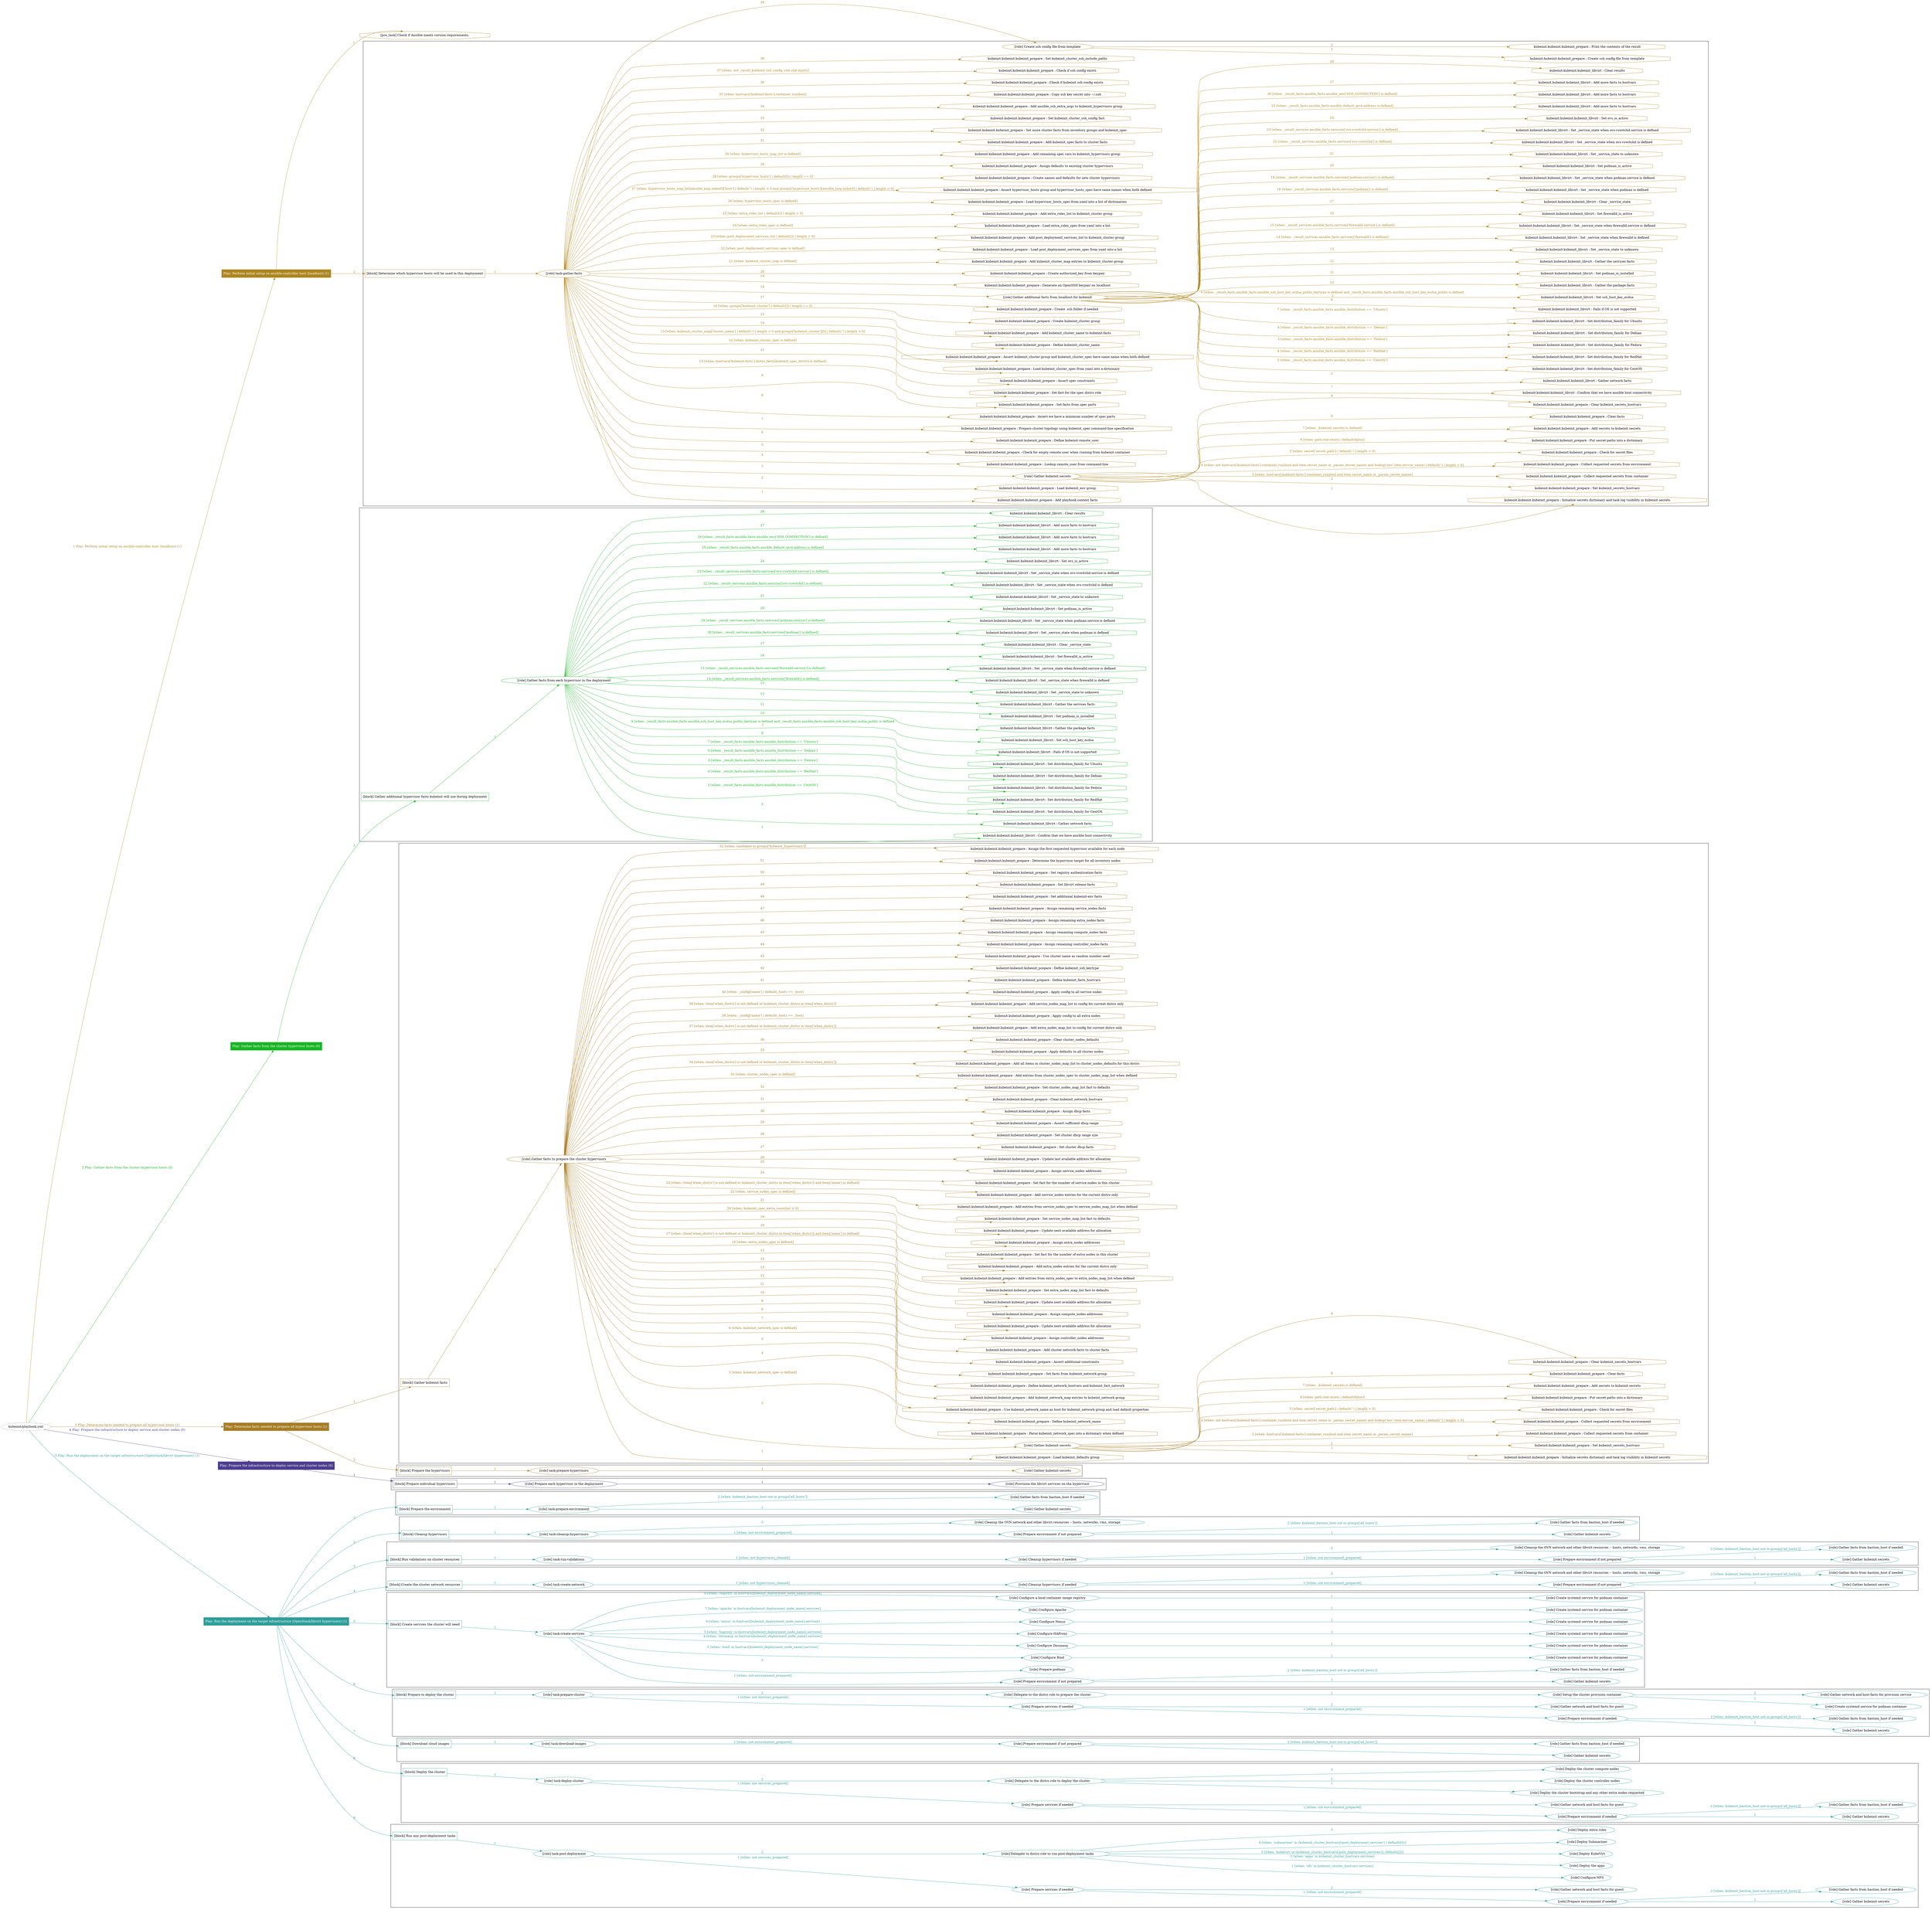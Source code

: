digraph {
	graph [concentrate=true ordering=in rankdir=LR ratio=fill]
	edge [esep=5 sep=10]
	"kubeinit/playbook.yml" [URL="/home/runner/work/kubeinit/kubeinit/kubeinit/playbook.yml" id=playbook_a5e56a78 style=dotted]
	"kubeinit/playbook.yml" -> play_41180c2b [label="1 Play: Perform initial setup on ansible-controller host (localhost) (1)" color="#ae861e" fontcolor="#ae861e" id=edge_play_41180c2b labeltooltip="1 Play: Perform initial setup on ansible-controller host (localhost) (1)" tooltip="1 Play: Perform initial setup on ansible-controller host (localhost) (1)"]
	subgraph "Play: Perform initial setup on ansible-controller host (localhost) (1)" {
		play_41180c2b [label="Play: Perform initial setup on ansible-controller host (localhost) (1)" URL="/home/runner/work/kubeinit/kubeinit/kubeinit/playbook.yml" color="#ae861e" fontcolor="#ffffff" id=play_41180c2b shape=box style=filled tooltip=localhost]
		pre_task_f8ae8262 [label="[pre_task] Check if Ansible meets version requirements." URL="/home/runner/work/kubeinit/kubeinit/kubeinit/playbook.yml" color="#ae861e" id=pre_task_f8ae8262 shape=octagon tooltip="Check if Ansible meets version requirements."]
		play_41180c2b -> pre_task_f8ae8262 [label="1 " color="#ae861e" fontcolor="#ae861e" id=edge_pre_task_f8ae8262 labeltooltip="1 " tooltip="1 "]
		play_41180c2b -> block_4467c917 [label=2 color="#ae861e" fontcolor="#ae861e" id=edge_block_4467c917 labeltooltip=2 tooltip=2]
		subgraph cluster_block_4467c917 {
			block_4467c917 [label="[block] Determine which hypervisor hosts will be used in this deployment" URL="/home/runner/work/kubeinit/kubeinit/kubeinit/playbook.yml" color="#ae861e" id=block_4467c917 labeltooltip="Determine which hypervisor hosts will be used in this deployment" shape=box tooltip="Determine which hypervisor hosts will be used in this deployment"]
			block_4467c917 -> role_829cffcf [label="1 " color="#ae861e" fontcolor="#ae861e" id=edge_role_829cffcf labeltooltip="1 " tooltip="1 "]
			subgraph "task-gather-facts" {
				role_829cffcf [label="[role] task-gather-facts" URL="/home/runner/work/kubeinit/kubeinit/kubeinit/playbook.yml" color="#ae861e" id=role_829cffcf tooltip="task-gather-facts"]
				task_7bc9eb77 [label="kubeinit.kubeinit.kubeinit_prepare : Add playbook context facts" URL="/home/runner/.ansible/collections/ansible_collections/kubeinit/kubeinit/roles/kubeinit_prepare/tasks/build_hypervisors_group.yml" color="#ae861e" id=task_7bc9eb77 shape=octagon tooltip="kubeinit.kubeinit.kubeinit_prepare : Add playbook context facts"]
				role_829cffcf -> task_7bc9eb77 [label="1 " color="#ae861e" fontcolor="#ae861e" id=edge_task_7bc9eb77 labeltooltip="1 " tooltip="1 "]
				task_25ddfb47 [label="kubeinit.kubeinit.kubeinit_prepare : Load kubeinit_env group" URL="/home/runner/.ansible/collections/ansible_collections/kubeinit/kubeinit/roles/kubeinit_prepare/tasks/build_hypervisors_group.yml" color="#ae861e" id=task_25ddfb47 shape=octagon tooltip="kubeinit.kubeinit.kubeinit_prepare : Load kubeinit_env group"]
				role_829cffcf -> task_25ddfb47 [label="2 " color="#ae861e" fontcolor="#ae861e" id=edge_task_25ddfb47 labeltooltip="2 " tooltip="2 "]
				role_829cffcf -> role_f70b05f4 [label="3 " color="#ae861e" fontcolor="#ae861e" id=edge_role_f70b05f4 labeltooltip="3 " tooltip="3 "]
				subgraph "Gather kubeinit secrets" {
					role_f70b05f4 [label="[role] Gather kubeinit secrets" URL="/home/runner/.ansible/collections/ansible_collections/kubeinit/kubeinit/roles/kubeinit_prepare/tasks/build_hypervisors_group.yml" color="#ae861e" id=role_f70b05f4 tooltip="Gather kubeinit secrets"]
					task_863e73e0 [label="kubeinit.kubeinit.kubeinit_prepare : Initialize secrets dictionary and task log visibility in kubeinit secrets" URL="/home/runner/.ansible/collections/ansible_collections/kubeinit/kubeinit/roles/kubeinit_prepare/tasks/gather_kubeinit_secrets.yml" color="#ae861e" id=task_863e73e0 shape=octagon tooltip="kubeinit.kubeinit.kubeinit_prepare : Initialize secrets dictionary and task log visibility in kubeinit secrets"]
					role_f70b05f4 -> task_863e73e0 [label="1 " color="#ae861e" fontcolor="#ae861e" id=edge_task_863e73e0 labeltooltip="1 " tooltip="1 "]
					task_caeb8f1c [label="kubeinit.kubeinit.kubeinit_prepare : Set kubeinit_secrets_hostvars" URL="/home/runner/.ansible/collections/ansible_collections/kubeinit/kubeinit/roles/kubeinit_prepare/tasks/gather_kubeinit_secrets.yml" color="#ae861e" id=task_caeb8f1c shape=octagon tooltip="kubeinit.kubeinit.kubeinit_prepare : Set kubeinit_secrets_hostvars"]
					role_f70b05f4 -> task_caeb8f1c [label="2 " color="#ae861e" fontcolor="#ae861e" id=edge_task_caeb8f1c labeltooltip="2 " tooltip="2 "]
					task_c8e61824 [label="kubeinit.kubeinit.kubeinit_prepare : Collect requested secrets from container" URL="/home/runner/.ansible/collections/ansible_collections/kubeinit/kubeinit/roles/kubeinit_prepare/tasks/gather_kubeinit_secrets.yml" color="#ae861e" id=task_c8e61824 shape=octagon tooltip="kubeinit.kubeinit.kubeinit_prepare : Collect requested secrets from container"]
					role_f70b05f4 -> task_c8e61824 [label="3 [when: hostvars['kubeinit-facts'].container_run|bool and item.secret_name in _param_secret_names]" color="#ae861e" fontcolor="#ae861e" id=edge_task_c8e61824 labeltooltip="3 [when: hostvars['kubeinit-facts'].container_run|bool and item.secret_name in _param_secret_names]" tooltip="3 [when: hostvars['kubeinit-facts'].container_run|bool and item.secret_name in _param_secret_names]"]
					task_76b794e8 [label="kubeinit.kubeinit.kubeinit_prepare : Collect requested secrets from environment" URL="/home/runner/.ansible/collections/ansible_collections/kubeinit/kubeinit/roles/kubeinit_prepare/tasks/gather_kubeinit_secrets.yml" color="#ae861e" id=task_76b794e8 shape=octagon tooltip="kubeinit.kubeinit.kubeinit_prepare : Collect requested secrets from environment"]
					role_f70b05f4 -> task_76b794e8 [label="4 [when: not hostvars['kubeinit-facts'].container_run|bool and item.secret_name in _param_secret_names and lookup('env',item.envvar_name) | default('') | length > 0]" color="#ae861e" fontcolor="#ae861e" id=edge_task_76b794e8 labeltooltip="4 [when: not hostvars['kubeinit-facts'].container_run|bool and item.secret_name in _param_secret_names and lookup('env',item.envvar_name) | default('') | length > 0]" tooltip="4 [when: not hostvars['kubeinit-facts'].container_run|bool and item.secret_name in _param_secret_names and lookup('env',item.envvar_name) | default('') | length > 0]"]
					task_f2683579 [label="kubeinit.kubeinit.kubeinit_prepare : Check for secret files" URL="/home/runner/.ansible/collections/ansible_collections/kubeinit/kubeinit/roles/kubeinit_prepare/tasks/gather_kubeinit_secrets.yml" color="#ae861e" id=task_f2683579 shape=octagon tooltip="kubeinit.kubeinit.kubeinit_prepare : Check for secret files"]
					role_f70b05f4 -> task_f2683579 [label="5 [when: secret['secret_path'] | default('') | length > 0]" color="#ae861e" fontcolor="#ae861e" id=edge_task_f2683579 labeltooltip="5 [when: secret['secret_path'] | default('') | length > 0]" tooltip="5 [when: secret['secret_path'] | default('') | length > 0]"]
					task_99d08b5b [label="kubeinit.kubeinit.kubeinit_prepare : Put secret paths into a dictionary" URL="/home/runner/.ansible/collections/ansible_collections/kubeinit/kubeinit/roles/kubeinit_prepare/tasks/gather_kubeinit_secrets.yml" color="#ae861e" id=task_99d08b5b shape=octagon tooltip="kubeinit.kubeinit.kubeinit_prepare : Put secret paths into a dictionary"]
					role_f70b05f4 -> task_99d08b5b [label="6 [when: path.stat.exists | default(false)]" color="#ae861e" fontcolor="#ae861e" id=edge_task_99d08b5b labeltooltip="6 [when: path.stat.exists | default(false)]" tooltip="6 [when: path.stat.exists | default(false)]"]
					task_79e48dda [label="kubeinit.kubeinit.kubeinit_prepare : Add secrets to kubeinit secrets" URL="/home/runner/.ansible/collections/ansible_collections/kubeinit/kubeinit/roles/kubeinit_prepare/tasks/gather_kubeinit_secrets.yml" color="#ae861e" id=task_79e48dda shape=octagon tooltip="kubeinit.kubeinit.kubeinit_prepare : Add secrets to kubeinit secrets"]
					role_f70b05f4 -> task_79e48dda [label="7 [when: _kubeinit_secrets is defined]" color="#ae861e" fontcolor="#ae861e" id=edge_task_79e48dda labeltooltip="7 [when: _kubeinit_secrets is defined]" tooltip="7 [when: _kubeinit_secrets is defined]"]
					task_43d34a9c [label="kubeinit.kubeinit.kubeinit_prepare : Clear facts" URL="/home/runner/.ansible/collections/ansible_collections/kubeinit/kubeinit/roles/kubeinit_prepare/tasks/gather_kubeinit_secrets.yml" color="#ae861e" id=task_43d34a9c shape=octagon tooltip="kubeinit.kubeinit.kubeinit_prepare : Clear facts"]
					role_f70b05f4 -> task_43d34a9c [label="8 " color="#ae861e" fontcolor="#ae861e" id=edge_task_43d34a9c labeltooltip="8 " tooltip="8 "]
					task_d75ad5b4 [label="kubeinit.kubeinit.kubeinit_prepare : Clear kubeinit_secrets_hostvars" URL="/home/runner/.ansible/collections/ansible_collections/kubeinit/kubeinit/roles/kubeinit_prepare/tasks/gather_kubeinit_secrets.yml" color="#ae861e" id=task_d75ad5b4 shape=octagon tooltip="kubeinit.kubeinit.kubeinit_prepare : Clear kubeinit_secrets_hostvars"]
					role_f70b05f4 -> task_d75ad5b4 [label="9 " color="#ae861e" fontcolor="#ae861e" id=edge_task_d75ad5b4 labeltooltip="9 " tooltip="9 "]
				}
				task_63ffc440 [label="kubeinit.kubeinit.kubeinit_prepare : Lookup remote_user from command-line" URL="/home/runner/.ansible/collections/ansible_collections/kubeinit/kubeinit/roles/kubeinit_prepare/tasks/build_hypervisors_group.yml" color="#ae861e" id=task_63ffc440 shape=octagon tooltip="kubeinit.kubeinit.kubeinit_prepare : Lookup remote_user from command-line"]
				role_829cffcf -> task_63ffc440 [label="4 " color="#ae861e" fontcolor="#ae861e" id=edge_task_63ffc440 labeltooltip="4 " tooltip="4 "]
				task_ae985e8e [label="kubeinit.kubeinit.kubeinit_prepare : Check for empty remote user when running from kubeinit container" URL="/home/runner/.ansible/collections/ansible_collections/kubeinit/kubeinit/roles/kubeinit_prepare/tasks/build_hypervisors_group.yml" color="#ae861e" id=task_ae985e8e shape=octagon tooltip="kubeinit.kubeinit.kubeinit_prepare : Check for empty remote user when running from kubeinit container"]
				role_829cffcf -> task_ae985e8e [label="5 " color="#ae861e" fontcolor="#ae861e" id=edge_task_ae985e8e labeltooltip="5 " tooltip="5 "]
				task_ff8faec8 [label="kubeinit.kubeinit.kubeinit_prepare : Define kubeinit remote_user" URL="/home/runner/.ansible/collections/ansible_collections/kubeinit/kubeinit/roles/kubeinit_prepare/tasks/build_hypervisors_group.yml" color="#ae861e" id=task_ff8faec8 shape=octagon tooltip="kubeinit.kubeinit.kubeinit_prepare : Define kubeinit remote_user"]
				role_829cffcf -> task_ff8faec8 [label="6 " color="#ae861e" fontcolor="#ae861e" id=edge_task_ff8faec8 labeltooltip="6 " tooltip="6 "]
				task_6989672e [label="kubeinit.kubeinit.kubeinit_prepare : Prepare cluster topology using kubeinit_spec command-line specification" URL="/home/runner/.ansible/collections/ansible_collections/kubeinit/kubeinit/roles/kubeinit_prepare/tasks/build_hypervisors_group.yml" color="#ae861e" id=task_6989672e shape=octagon tooltip="kubeinit.kubeinit.kubeinit_prepare : Prepare cluster topology using kubeinit_spec command-line specification"]
				role_829cffcf -> task_6989672e [label="7 " color="#ae861e" fontcolor="#ae861e" id=edge_task_6989672e labeltooltip="7 " tooltip="7 "]
				task_08b40757 [label="kubeinit.kubeinit.kubeinit_prepare : Assert we have a minimum number of spec parts" URL="/home/runner/.ansible/collections/ansible_collections/kubeinit/kubeinit/roles/kubeinit_prepare/tasks/build_hypervisors_group.yml" color="#ae861e" id=task_08b40757 shape=octagon tooltip="kubeinit.kubeinit.kubeinit_prepare : Assert we have a minimum number of spec parts"]
				role_829cffcf -> task_08b40757 [label="8 " color="#ae861e" fontcolor="#ae861e" id=edge_task_08b40757 labeltooltip="8 " tooltip="8 "]
				task_89a6fb35 [label="kubeinit.kubeinit.kubeinit_prepare : Set facts from spec parts" URL="/home/runner/.ansible/collections/ansible_collections/kubeinit/kubeinit/roles/kubeinit_prepare/tasks/build_hypervisors_group.yml" color="#ae861e" id=task_89a6fb35 shape=octagon tooltip="kubeinit.kubeinit.kubeinit_prepare : Set facts from spec parts"]
				role_829cffcf -> task_89a6fb35 [label="9 " color="#ae861e" fontcolor="#ae861e" id=edge_task_89a6fb35 labeltooltip="9 " tooltip="9 "]
				task_cc028e89 [label="kubeinit.kubeinit.kubeinit_prepare : Set fact for the spec distro role" URL="/home/runner/.ansible/collections/ansible_collections/kubeinit/kubeinit/roles/kubeinit_prepare/tasks/build_hypervisors_group.yml" color="#ae861e" id=task_cc028e89 shape=octagon tooltip="kubeinit.kubeinit.kubeinit_prepare : Set fact for the spec distro role"]
				role_829cffcf -> task_cc028e89 [label="10 [when: hostvars['kubeinit-facts'].distro_facts[kubeinit_spec_distro] is defined]" color="#ae861e" fontcolor="#ae861e" id=edge_task_cc028e89 labeltooltip="10 [when: hostvars['kubeinit-facts'].distro_facts[kubeinit_spec_distro] is defined]" tooltip="10 [when: hostvars['kubeinit-facts'].distro_facts[kubeinit_spec_distro] is defined]"]
				task_9ecd5395 [label="kubeinit.kubeinit.kubeinit_prepare : Assert spec constraints" URL="/home/runner/.ansible/collections/ansible_collections/kubeinit/kubeinit/roles/kubeinit_prepare/tasks/build_hypervisors_group.yml" color="#ae861e" id=task_9ecd5395 shape=octagon tooltip="kubeinit.kubeinit.kubeinit_prepare : Assert spec constraints"]
				role_829cffcf -> task_9ecd5395 [label="11 " color="#ae861e" fontcolor="#ae861e" id=edge_task_9ecd5395 labeltooltip="11 " tooltip="11 "]
				task_f1572886 [label="kubeinit.kubeinit.kubeinit_prepare : Load kubeinit_cluster_spec from yaml into a dictionary" URL="/home/runner/.ansible/collections/ansible_collections/kubeinit/kubeinit/roles/kubeinit_prepare/tasks/build_hypervisors_group.yml" color="#ae861e" id=task_f1572886 shape=octagon tooltip="kubeinit.kubeinit.kubeinit_prepare : Load kubeinit_cluster_spec from yaml into a dictionary"]
				role_829cffcf -> task_f1572886 [label="12 [when: kubeinit_cluster_spec is defined]" color="#ae861e" fontcolor="#ae861e" id=edge_task_f1572886 labeltooltip="12 [when: kubeinit_cluster_spec is defined]" tooltip="12 [when: kubeinit_cluster_spec is defined]"]
				task_9bb2632e [label="kubeinit.kubeinit.kubeinit_prepare : Assert kubeinit_cluster group and kubeinit_cluster_spec have same name when both defined" URL="/home/runner/.ansible/collections/ansible_collections/kubeinit/kubeinit/roles/kubeinit_prepare/tasks/build_hypervisors_group.yml" color="#ae861e" id=task_9bb2632e shape=octagon tooltip="kubeinit.kubeinit.kubeinit_prepare : Assert kubeinit_cluster group and kubeinit_cluster_spec have same name when both defined"]
				role_829cffcf -> task_9bb2632e [label="13 [when: kubeinit_cluster_map['cluster_name'] | default('') | length > 0 and groups['kubeinit_cluster'][0] | default('') | length > 0]" color="#ae861e" fontcolor="#ae861e" id=edge_task_9bb2632e labeltooltip="13 [when: kubeinit_cluster_map['cluster_name'] | default('') | length > 0 and groups['kubeinit_cluster'][0] | default('') | length > 0]" tooltip="13 [when: kubeinit_cluster_map['cluster_name'] | default('') | length > 0 and groups['kubeinit_cluster'][0] | default('') | length > 0]"]
				task_a157cd6c [label="kubeinit.kubeinit.kubeinit_prepare : Define kubeinit_cluster_name" URL="/home/runner/.ansible/collections/ansible_collections/kubeinit/kubeinit/roles/kubeinit_prepare/tasks/build_hypervisors_group.yml" color="#ae861e" id=task_a157cd6c shape=octagon tooltip="kubeinit.kubeinit.kubeinit_prepare : Define kubeinit_cluster_name"]
				role_829cffcf -> task_a157cd6c [label="14 " color="#ae861e" fontcolor="#ae861e" id=edge_task_a157cd6c labeltooltip="14 " tooltip="14 "]
				task_67764324 [label="kubeinit.kubeinit.kubeinit_prepare : Add kubeinit_cluster_name to kubeinit-facts" URL="/home/runner/.ansible/collections/ansible_collections/kubeinit/kubeinit/roles/kubeinit_prepare/tasks/build_hypervisors_group.yml" color="#ae861e" id=task_67764324 shape=octagon tooltip="kubeinit.kubeinit.kubeinit_prepare : Add kubeinit_cluster_name to kubeinit-facts"]
				role_829cffcf -> task_67764324 [label="15 " color="#ae861e" fontcolor="#ae861e" id=edge_task_67764324 labeltooltip="15 " tooltip="15 "]
				task_16953afa [label="kubeinit.kubeinit.kubeinit_prepare : Create kubeinit_cluster group" URL="/home/runner/.ansible/collections/ansible_collections/kubeinit/kubeinit/roles/kubeinit_prepare/tasks/build_hypervisors_group.yml" color="#ae861e" id=task_16953afa shape=octagon tooltip="kubeinit.kubeinit.kubeinit_prepare : Create kubeinit_cluster group"]
				role_829cffcf -> task_16953afa [label="16 [when: groups['kubeinit_cluster'] | default([]) | length == 0]" color="#ae861e" fontcolor="#ae861e" id=edge_task_16953afa labeltooltip="16 [when: groups['kubeinit_cluster'] | default([]) | length == 0]" tooltip="16 [when: groups['kubeinit_cluster'] | default([]) | length == 0]"]
				task_b80e630c [label="kubeinit.kubeinit.kubeinit_prepare : Create .ssh folder if needed" URL="/home/runner/.ansible/collections/ansible_collections/kubeinit/kubeinit/roles/kubeinit_prepare/tasks/build_hypervisors_group.yml" color="#ae861e" id=task_b80e630c shape=octagon tooltip="kubeinit.kubeinit.kubeinit_prepare : Create .ssh folder if needed"]
				role_829cffcf -> task_b80e630c [label="17 " color="#ae861e" fontcolor="#ae861e" id=edge_task_b80e630c labeltooltip="17 " tooltip="17 "]
				role_829cffcf -> role_bb27c1b2 [label="18 " color="#ae861e" fontcolor="#ae861e" id=edge_role_bb27c1b2 labeltooltip="18 " tooltip="18 "]
				subgraph "Gather additional facts from localhost for kubeinit" {
					role_bb27c1b2 [label="[role] Gather additional facts from localhost for kubeinit" URL="/home/runner/.ansible/collections/ansible_collections/kubeinit/kubeinit/roles/kubeinit_prepare/tasks/build_hypervisors_group.yml" color="#ae861e" id=role_bb27c1b2 tooltip="Gather additional facts from localhost for kubeinit"]
					task_fa7aba56 [label="kubeinit.kubeinit.kubeinit_libvirt : Confirm that we have ansible host connectivity" URL="/home/runner/.ansible/collections/ansible_collections/kubeinit/kubeinit/roles/kubeinit_libvirt/tasks/gather_host_facts.yml" color="#ae861e" id=task_fa7aba56 shape=octagon tooltip="kubeinit.kubeinit.kubeinit_libvirt : Confirm that we have ansible host connectivity"]
					role_bb27c1b2 -> task_fa7aba56 [label="1 " color="#ae861e" fontcolor="#ae861e" id=edge_task_fa7aba56 labeltooltip="1 " tooltip="1 "]
					task_0e177032 [label="kubeinit.kubeinit.kubeinit_libvirt : Gather network facts" URL="/home/runner/.ansible/collections/ansible_collections/kubeinit/kubeinit/roles/kubeinit_libvirt/tasks/gather_host_facts.yml" color="#ae861e" id=task_0e177032 shape=octagon tooltip="kubeinit.kubeinit.kubeinit_libvirt : Gather network facts"]
					role_bb27c1b2 -> task_0e177032 [label="2 " color="#ae861e" fontcolor="#ae861e" id=edge_task_0e177032 labeltooltip="2 " tooltip="2 "]
					task_53a0dd74 [label="kubeinit.kubeinit.kubeinit_libvirt : Set distribution_family for CentOS" URL="/home/runner/.ansible/collections/ansible_collections/kubeinit/kubeinit/roles/kubeinit_libvirt/tasks/gather_host_facts.yml" color="#ae861e" id=task_53a0dd74 shape=octagon tooltip="kubeinit.kubeinit.kubeinit_libvirt : Set distribution_family for CentOS"]
					role_bb27c1b2 -> task_53a0dd74 [label="3 [when: _result_facts.ansible_facts.ansible_distribution == 'CentOS']" color="#ae861e" fontcolor="#ae861e" id=edge_task_53a0dd74 labeltooltip="3 [when: _result_facts.ansible_facts.ansible_distribution == 'CentOS']" tooltip="3 [when: _result_facts.ansible_facts.ansible_distribution == 'CentOS']"]
					task_27ed689c [label="kubeinit.kubeinit.kubeinit_libvirt : Set distribution_family for RedHat" URL="/home/runner/.ansible/collections/ansible_collections/kubeinit/kubeinit/roles/kubeinit_libvirt/tasks/gather_host_facts.yml" color="#ae861e" id=task_27ed689c shape=octagon tooltip="kubeinit.kubeinit.kubeinit_libvirt : Set distribution_family for RedHat"]
					role_bb27c1b2 -> task_27ed689c [label="4 [when: _result_facts.ansible_facts.ansible_distribution == 'RedHat']" color="#ae861e" fontcolor="#ae861e" id=edge_task_27ed689c labeltooltip="4 [when: _result_facts.ansible_facts.ansible_distribution == 'RedHat']" tooltip="4 [when: _result_facts.ansible_facts.ansible_distribution == 'RedHat']"]
					task_ea832d10 [label="kubeinit.kubeinit.kubeinit_libvirt : Set distribution_family for Fedora" URL="/home/runner/.ansible/collections/ansible_collections/kubeinit/kubeinit/roles/kubeinit_libvirt/tasks/gather_host_facts.yml" color="#ae861e" id=task_ea832d10 shape=octagon tooltip="kubeinit.kubeinit.kubeinit_libvirt : Set distribution_family for Fedora"]
					role_bb27c1b2 -> task_ea832d10 [label="5 [when: _result_facts.ansible_facts.ansible_distribution == 'Fedora']" color="#ae861e" fontcolor="#ae861e" id=edge_task_ea832d10 labeltooltip="5 [when: _result_facts.ansible_facts.ansible_distribution == 'Fedora']" tooltip="5 [when: _result_facts.ansible_facts.ansible_distribution == 'Fedora']"]
					task_20da7f6b [label="kubeinit.kubeinit.kubeinit_libvirt : Set distribution_family for Debian" URL="/home/runner/.ansible/collections/ansible_collections/kubeinit/kubeinit/roles/kubeinit_libvirt/tasks/gather_host_facts.yml" color="#ae861e" id=task_20da7f6b shape=octagon tooltip="kubeinit.kubeinit.kubeinit_libvirt : Set distribution_family for Debian"]
					role_bb27c1b2 -> task_20da7f6b [label="6 [when: _result_facts.ansible_facts.ansible_distribution == 'Debian']" color="#ae861e" fontcolor="#ae861e" id=edge_task_20da7f6b labeltooltip="6 [when: _result_facts.ansible_facts.ansible_distribution == 'Debian']" tooltip="6 [when: _result_facts.ansible_facts.ansible_distribution == 'Debian']"]
					task_a309e777 [label="kubeinit.kubeinit.kubeinit_libvirt : Set distribution_family for Ubuntu" URL="/home/runner/.ansible/collections/ansible_collections/kubeinit/kubeinit/roles/kubeinit_libvirt/tasks/gather_host_facts.yml" color="#ae861e" id=task_a309e777 shape=octagon tooltip="kubeinit.kubeinit.kubeinit_libvirt : Set distribution_family for Ubuntu"]
					role_bb27c1b2 -> task_a309e777 [label="7 [when: _result_facts.ansible_facts.ansible_distribution == 'Ubuntu']" color="#ae861e" fontcolor="#ae861e" id=edge_task_a309e777 labeltooltip="7 [when: _result_facts.ansible_facts.ansible_distribution == 'Ubuntu']" tooltip="7 [when: _result_facts.ansible_facts.ansible_distribution == 'Ubuntu']"]
					task_b8ffa92a [label="kubeinit.kubeinit.kubeinit_libvirt : Fails if OS is not supported" URL="/home/runner/.ansible/collections/ansible_collections/kubeinit/kubeinit/roles/kubeinit_libvirt/tasks/gather_host_facts.yml" color="#ae861e" id=task_b8ffa92a shape=octagon tooltip="kubeinit.kubeinit.kubeinit_libvirt : Fails if OS is not supported"]
					role_bb27c1b2 -> task_b8ffa92a [label="8 " color="#ae861e" fontcolor="#ae861e" id=edge_task_b8ffa92a labeltooltip="8 " tooltip="8 "]
					task_79001968 [label="kubeinit.kubeinit.kubeinit_libvirt : Set ssh_host_key_ecdsa" URL="/home/runner/.ansible/collections/ansible_collections/kubeinit/kubeinit/roles/kubeinit_libvirt/tasks/gather_host_facts.yml" color="#ae861e" id=task_79001968 shape=octagon tooltip="kubeinit.kubeinit.kubeinit_libvirt : Set ssh_host_key_ecdsa"]
					role_bb27c1b2 -> task_79001968 [label="9 [when: _result_facts.ansible_facts.ansible_ssh_host_key_ecdsa_public_keytype is defined and _result_facts.ansible_facts.ansible_ssh_host_key_ecdsa_public is defined
]" color="#ae861e" fontcolor="#ae861e" id=edge_task_79001968 labeltooltip="9 [when: _result_facts.ansible_facts.ansible_ssh_host_key_ecdsa_public_keytype is defined and _result_facts.ansible_facts.ansible_ssh_host_key_ecdsa_public is defined
]" tooltip="9 [when: _result_facts.ansible_facts.ansible_ssh_host_key_ecdsa_public_keytype is defined and _result_facts.ansible_facts.ansible_ssh_host_key_ecdsa_public is defined
]"]
					task_ad6f788a [label="kubeinit.kubeinit.kubeinit_libvirt : Gather the package facts" URL="/home/runner/.ansible/collections/ansible_collections/kubeinit/kubeinit/roles/kubeinit_libvirt/tasks/gather_host_facts.yml" color="#ae861e" id=task_ad6f788a shape=octagon tooltip="kubeinit.kubeinit.kubeinit_libvirt : Gather the package facts"]
					role_bb27c1b2 -> task_ad6f788a [label="10 " color="#ae861e" fontcolor="#ae861e" id=edge_task_ad6f788a labeltooltip="10 " tooltip="10 "]
					task_42349580 [label="kubeinit.kubeinit.kubeinit_libvirt : Set podman_is_installed" URL="/home/runner/.ansible/collections/ansible_collections/kubeinit/kubeinit/roles/kubeinit_libvirt/tasks/gather_host_facts.yml" color="#ae861e" id=task_42349580 shape=octagon tooltip="kubeinit.kubeinit.kubeinit_libvirt : Set podman_is_installed"]
					role_bb27c1b2 -> task_42349580 [label="11 " color="#ae861e" fontcolor="#ae861e" id=edge_task_42349580 labeltooltip="11 " tooltip="11 "]
					task_8e61ad5c [label="kubeinit.kubeinit.kubeinit_libvirt : Gather the services facts" URL="/home/runner/.ansible/collections/ansible_collections/kubeinit/kubeinit/roles/kubeinit_libvirt/tasks/gather_host_facts.yml" color="#ae861e" id=task_8e61ad5c shape=octagon tooltip="kubeinit.kubeinit.kubeinit_libvirt : Gather the services facts"]
					role_bb27c1b2 -> task_8e61ad5c [label="12 " color="#ae861e" fontcolor="#ae861e" id=edge_task_8e61ad5c labeltooltip="12 " tooltip="12 "]
					task_5382a4d6 [label="kubeinit.kubeinit.kubeinit_libvirt : Set _service_state to unknown" URL="/home/runner/.ansible/collections/ansible_collections/kubeinit/kubeinit/roles/kubeinit_libvirt/tasks/gather_host_facts.yml" color="#ae861e" id=task_5382a4d6 shape=octagon tooltip="kubeinit.kubeinit.kubeinit_libvirt : Set _service_state to unknown"]
					role_bb27c1b2 -> task_5382a4d6 [label="13 " color="#ae861e" fontcolor="#ae861e" id=edge_task_5382a4d6 labeltooltip="13 " tooltip="13 "]
					task_e73a7734 [label="kubeinit.kubeinit.kubeinit_libvirt : Set _service_state when firewalld is defined" URL="/home/runner/.ansible/collections/ansible_collections/kubeinit/kubeinit/roles/kubeinit_libvirt/tasks/gather_host_facts.yml" color="#ae861e" id=task_e73a7734 shape=octagon tooltip="kubeinit.kubeinit.kubeinit_libvirt : Set _service_state when firewalld is defined"]
					role_bb27c1b2 -> task_e73a7734 [label="14 [when: _result_services.ansible_facts.services['firewalld'] is defined]" color="#ae861e" fontcolor="#ae861e" id=edge_task_e73a7734 labeltooltip="14 [when: _result_services.ansible_facts.services['firewalld'] is defined]" tooltip="14 [when: _result_services.ansible_facts.services['firewalld'] is defined]"]
					task_37e34106 [label="kubeinit.kubeinit.kubeinit_libvirt : Set _service_state when firewalld.service is defined" URL="/home/runner/.ansible/collections/ansible_collections/kubeinit/kubeinit/roles/kubeinit_libvirt/tasks/gather_host_facts.yml" color="#ae861e" id=task_37e34106 shape=octagon tooltip="kubeinit.kubeinit.kubeinit_libvirt : Set _service_state when firewalld.service is defined"]
					role_bb27c1b2 -> task_37e34106 [label="15 [when: _result_services.ansible_facts.services['firewalld.service'] is defined]" color="#ae861e" fontcolor="#ae861e" id=edge_task_37e34106 labeltooltip="15 [when: _result_services.ansible_facts.services['firewalld.service'] is defined]" tooltip="15 [when: _result_services.ansible_facts.services['firewalld.service'] is defined]"]
					task_df0eb88f [label="kubeinit.kubeinit.kubeinit_libvirt : Set firewalld_is_active" URL="/home/runner/.ansible/collections/ansible_collections/kubeinit/kubeinit/roles/kubeinit_libvirt/tasks/gather_host_facts.yml" color="#ae861e" id=task_df0eb88f shape=octagon tooltip="kubeinit.kubeinit.kubeinit_libvirt : Set firewalld_is_active"]
					role_bb27c1b2 -> task_df0eb88f [label="16 " color="#ae861e" fontcolor="#ae861e" id=edge_task_df0eb88f labeltooltip="16 " tooltip="16 "]
					task_4dec1e5d [label="kubeinit.kubeinit.kubeinit_libvirt : Clear _service_state" URL="/home/runner/.ansible/collections/ansible_collections/kubeinit/kubeinit/roles/kubeinit_libvirt/tasks/gather_host_facts.yml" color="#ae861e" id=task_4dec1e5d shape=octagon tooltip="kubeinit.kubeinit.kubeinit_libvirt : Clear _service_state"]
					role_bb27c1b2 -> task_4dec1e5d [label="17 " color="#ae861e" fontcolor="#ae861e" id=edge_task_4dec1e5d labeltooltip="17 " tooltip="17 "]
					task_662ccedc [label="kubeinit.kubeinit.kubeinit_libvirt : Set _service_state when podman is defined" URL="/home/runner/.ansible/collections/ansible_collections/kubeinit/kubeinit/roles/kubeinit_libvirt/tasks/gather_host_facts.yml" color="#ae861e" id=task_662ccedc shape=octagon tooltip="kubeinit.kubeinit.kubeinit_libvirt : Set _service_state when podman is defined"]
					role_bb27c1b2 -> task_662ccedc [label="18 [when: _result_services.ansible_facts.services['podman'] is defined]" color="#ae861e" fontcolor="#ae861e" id=edge_task_662ccedc labeltooltip="18 [when: _result_services.ansible_facts.services['podman'] is defined]" tooltip="18 [when: _result_services.ansible_facts.services['podman'] is defined]"]
					task_3ebb82d4 [label="kubeinit.kubeinit.kubeinit_libvirt : Set _service_state when podman.service is defined" URL="/home/runner/.ansible/collections/ansible_collections/kubeinit/kubeinit/roles/kubeinit_libvirt/tasks/gather_host_facts.yml" color="#ae861e" id=task_3ebb82d4 shape=octagon tooltip="kubeinit.kubeinit.kubeinit_libvirt : Set _service_state when podman.service is defined"]
					role_bb27c1b2 -> task_3ebb82d4 [label="19 [when: _result_services.ansible_facts.services['podman.service'] is defined]" color="#ae861e" fontcolor="#ae861e" id=edge_task_3ebb82d4 labeltooltip="19 [when: _result_services.ansible_facts.services['podman.service'] is defined]" tooltip="19 [when: _result_services.ansible_facts.services['podman.service'] is defined]"]
					task_b7fc8321 [label="kubeinit.kubeinit.kubeinit_libvirt : Set podman_is_active" URL="/home/runner/.ansible/collections/ansible_collections/kubeinit/kubeinit/roles/kubeinit_libvirt/tasks/gather_host_facts.yml" color="#ae861e" id=task_b7fc8321 shape=octagon tooltip="kubeinit.kubeinit.kubeinit_libvirt : Set podman_is_active"]
					role_bb27c1b2 -> task_b7fc8321 [label="20 " color="#ae861e" fontcolor="#ae861e" id=edge_task_b7fc8321 labeltooltip="20 " tooltip="20 "]
					task_70f5984a [label="kubeinit.kubeinit.kubeinit_libvirt : Set _service_state to unknown" URL="/home/runner/.ansible/collections/ansible_collections/kubeinit/kubeinit/roles/kubeinit_libvirt/tasks/gather_host_facts.yml" color="#ae861e" id=task_70f5984a shape=octagon tooltip="kubeinit.kubeinit.kubeinit_libvirt : Set _service_state to unknown"]
					role_bb27c1b2 -> task_70f5984a [label="21 " color="#ae861e" fontcolor="#ae861e" id=edge_task_70f5984a labeltooltip="21 " tooltip="21 "]
					task_85d55e28 [label="kubeinit.kubeinit.kubeinit_libvirt : Set _service_state when ovs-vswitchd is defined" URL="/home/runner/.ansible/collections/ansible_collections/kubeinit/kubeinit/roles/kubeinit_libvirt/tasks/gather_host_facts.yml" color="#ae861e" id=task_85d55e28 shape=octagon tooltip="kubeinit.kubeinit.kubeinit_libvirt : Set _service_state when ovs-vswitchd is defined"]
					role_bb27c1b2 -> task_85d55e28 [label="22 [when: _result_services.ansible_facts.services['ovs-vswitchd'] is defined]" color="#ae861e" fontcolor="#ae861e" id=edge_task_85d55e28 labeltooltip="22 [when: _result_services.ansible_facts.services['ovs-vswitchd'] is defined]" tooltip="22 [when: _result_services.ansible_facts.services['ovs-vswitchd'] is defined]"]
					task_9a5c2a8e [label="kubeinit.kubeinit.kubeinit_libvirt : Set _service_state when ovs-vswitchd.service is defined" URL="/home/runner/.ansible/collections/ansible_collections/kubeinit/kubeinit/roles/kubeinit_libvirt/tasks/gather_host_facts.yml" color="#ae861e" id=task_9a5c2a8e shape=octagon tooltip="kubeinit.kubeinit.kubeinit_libvirt : Set _service_state when ovs-vswitchd.service is defined"]
					role_bb27c1b2 -> task_9a5c2a8e [label="23 [when: _result_services.ansible_facts.services['ovs-vswitchd.service'] is defined]" color="#ae861e" fontcolor="#ae861e" id=edge_task_9a5c2a8e labeltooltip="23 [when: _result_services.ansible_facts.services['ovs-vswitchd.service'] is defined]" tooltip="23 [when: _result_services.ansible_facts.services['ovs-vswitchd.service'] is defined]"]
					task_641e9870 [label="kubeinit.kubeinit.kubeinit_libvirt : Set ovs_is_active" URL="/home/runner/.ansible/collections/ansible_collections/kubeinit/kubeinit/roles/kubeinit_libvirt/tasks/gather_host_facts.yml" color="#ae861e" id=task_641e9870 shape=octagon tooltip="kubeinit.kubeinit.kubeinit_libvirt : Set ovs_is_active"]
					role_bb27c1b2 -> task_641e9870 [label="24 " color="#ae861e" fontcolor="#ae861e" id=edge_task_641e9870 labeltooltip="24 " tooltip="24 "]
					task_966b6166 [label="kubeinit.kubeinit.kubeinit_libvirt : Add more facts to hostvars" URL="/home/runner/.ansible/collections/ansible_collections/kubeinit/kubeinit/roles/kubeinit_libvirt/tasks/gather_host_facts.yml" color="#ae861e" id=task_966b6166 shape=octagon tooltip="kubeinit.kubeinit.kubeinit_libvirt : Add more facts to hostvars"]
					role_bb27c1b2 -> task_966b6166 [label="25 [when: _result_facts.ansible_facts.ansible_default_ipv4.address is defined]" color="#ae861e" fontcolor="#ae861e" id=edge_task_966b6166 labeltooltip="25 [when: _result_facts.ansible_facts.ansible_default_ipv4.address is defined]" tooltip="25 [when: _result_facts.ansible_facts.ansible_default_ipv4.address is defined]"]
					task_f0228027 [label="kubeinit.kubeinit.kubeinit_libvirt : Add more facts to hostvars" URL="/home/runner/.ansible/collections/ansible_collections/kubeinit/kubeinit/roles/kubeinit_libvirt/tasks/gather_host_facts.yml" color="#ae861e" id=task_f0228027 shape=octagon tooltip="kubeinit.kubeinit.kubeinit_libvirt : Add more facts to hostvars"]
					role_bb27c1b2 -> task_f0228027 [label="26 [when: _result_facts.ansible_facts.ansible_env['SSH_CONNECTION'] is defined]" color="#ae861e" fontcolor="#ae861e" id=edge_task_f0228027 labeltooltip="26 [when: _result_facts.ansible_facts.ansible_env['SSH_CONNECTION'] is defined]" tooltip="26 [when: _result_facts.ansible_facts.ansible_env['SSH_CONNECTION'] is defined]"]
					task_c9c85937 [label="kubeinit.kubeinit.kubeinit_libvirt : Add more facts to hostvars" URL="/home/runner/.ansible/collections/ansible_collections/kubeinit/kubeinit/roles/kubeinit_libvirt/tasks/gather_host_facts.yml" color="#ae861e" id=task_c9c85937 shape=octagon tooltip="kubeinit.kubeinit.kubeinit_libvirt : Add more facts to hostvars"]
					role_bb27c1b2 -> task_c9c85937 [label="27 " color="#ae861e" fontcolor="#ae861e" id=edge_task_c9c85937 labeltooltip="27 " tooltip="27 "]
					task_2cb8f727 [label="kubeinit.kubeinit.kubeinit_libvirt : Clear results" URL="/home/runner/.ansible/collections/ansible_collections/kubeinit/kubeinit/roles/kubeinit_libvirt/tasks/gather_host_facts.yml" color="#ae861e" id=task_2cb8f727 shape=octagon tooltip="kubeinit.kubeinit.kubeinit_libvirt : Clear results"]
					role_bb27c1b2 -> task_2cb8f727 [label="28 " color="#ae861e" fontcolor="#ae861e" id=edge_task_2cb8f727 labeltooltip="28 " tooltip="28 "]
				}
				task_a09bbdb2 [label="kubeinit.kubeinit.kubeinit_prepare : Generate an OpenSSH keypair on localhost" URL="/home/runner/.ansible/collections/ansible_collections/kubeinit/kubeinit/roles/kubeinit_prepare/tasks/build_hypervisors_group.yml" color="#ae861e" id=task_a09bbdb2 shape=octagon tooltip="kubeinit.kubeinit.kubeinit_prepare : Generate an OpenSSH keypair on localhost"]
				role_829cffcf -> task_a09bbdb2 [label="19 " color="#ae861e" fontcolor="#ae861e" id=edge_task_a09bbdb2 labeltooltip="19 " tooltip="19 "]
				task_3d82d9e4 [label="kubeinit.kubeinit.kubeinit_prepare : Create authorized_key from keypair" URL="/home/runner/.ansible/collections/ansible_collections/kubeinit/kubeinit/roles/kubeinit_prepare/tasks/build_hypervisors_group.yml" color="#ae861e" id=task_3d82d9e4 shape=octagon tooltip="kubeinit.kubeinit.kubeinit_prepare : Create authorized_key from keypair"]
				role_829cffcf -> task_3d82d9e4 [label="20 " color="#ae861e" fontcolor="#ae861e" id=edge_task_3d82d9e4 labeltooltip="20 " tooltip="20 "]
				task_a906751b [label="kubeinit.kubeinit.kubeinit_prepare : Add kubeinit_cluster_map entries to kubeinit_cluster group" URL="/home/runner/.ansible/collections/ansible_collections/kubeinit/kubeinit/roles/kubeinit_prepare/tasks/build_hypervisors_group.yml" color="#ae861e" id=task_a906751b shape=octagon tooltip="kubeinit.kubeinit.kubeinit_prepare : Add kubeinit_cluster_map entries to kubeinit_cluster group"]
				role_829cffcf -> task_a906751b [label="21 [when: kubeinit_cluster_map is defined]" color="#ae861e" fontcolor="#ae861e" id=edge_task_a906751b labeltooltip="21 [when: kubeinit_cluster_map is defined]" tooltip="21 [when: kubeinit_cluster_map is defined]"]
				task_776f3219 [label="kubeinit.kubeinit.kubeinit_prepare : Load post_deployment_services_spec from yaml into a list" URL="/home/runner/.ansible/collections/ansible_collections/kubeinit/kubeinit/roles/kubeinit_prepare/tasks/build_hypervisors_group.yml" color="#ae861e" id=task_776f3219 shape=octagon tooltip="kubeinit.kubeinit.kubeinit_prepare : Load post_deployment_services_spec from yaml into a list"]
				role_829cffcf -> task_776f3219 [label="22 [when: post_deployment_services_spec is defined]" color="#ae861e" fontcolor="#ae861e" id=edge_task_776f3219 labeltooltip="22 [when: post_deployment_services_spec is defined]" tooltip="22 [when: post_deployment_services_spec is defined]"]
				task_8d67e933 [label="kubeinit.kubeinit.kubeinit_prepare : Add post_deployment_services_list to kubeinit_cluster group" URL="/home/runner/.ansible/collections/ansible_collections/kubeinit/kubeinit/roles/kubeinit_prepare/tasks/build_hypervisors_group.yml" color="#ae861e" id=task_8d67e933 shape=octagon tooltip="kubeinit.kubeinit.kubeinit_prepare : Add post_deployment_services_list to kubeinit_cluster group"]
				role_829cffcf -> task_8d67e933 [label="23 [when: post_deployment_services_list | default([]) | length > 0]" color="#ae861e" fontcolor="#ae861e" id=edge_task_8d67e933 labeltooltip="23 [when: post_deployment_services_list | default([]) | length > 0]" tooltip="23 [when: post_deployment_services_list | default([]) | length > 0]"]
				task_ebe650a6 [label="kubeinit.kubeinit.kubeinit_prepare : Load extra_roles_spec from yaml into a list" URL="/home/runner/.ansible/collections/ansible_collections/kubeinit/kubeinit/roles/kubeinit_prepare/tasks/build_hypervisors_group.yml" color="#ae861e" id=task_ebe650a6 shape=octagon tooltip="kubeinit.kubeinit.kubeinit_prepare : Load extra_roles_spec from yaml into a list"]
				role_829cffcf -> task_ebe650a6 [label="24 [when: extra_roles_spec is defined]" color="#ae861e" fontcolor="#ae861e" id=edge_task_ebe650a6 labeltooltip="24 [when: extra_roles_spec is defined]" tooltip="24 [when: extra_roles_spec is defined]"]
				task_3fc7337c [label="kubeinit.kubeinit.kubeinit_prepare : Add extra_roles_list to kubeinit_cluster group" URL="/home/runner/.ansible/collections/ansible_collections/kubeinit/kubeinit/roles/kubeinit_prepare/tasks/build_hypervisors_group.yml" color="#ae861e" id=task_3fc7337c shape=octagon tooltip="kubeinit.kubeinit.kubeinit_prepare : Add extra_roles_list to kubeinit_cluster group"]
				role_829cffcf -> task_3fc7337c [label="25 [when: extra_roles_list | default([]) | length > 0]" color="#ae861e" fontcolor="#ae861e" id=edge_task_3fc7337c labeltooltip="25 [when: extra_roles_list | default([]) | length > 0]" tooltip="25 [when: extra_roles_list | default([]) | length > 0]"]
				task_d8d36475 [label="kubeinit.kubeinit.kubeinit_prepare : Load hypervisor_hosts_spec from yaml into a list of dictionaries" URL="/home/runner/.ansible/collections/ansible_collections/kubeinit/kubeinit/roles/kubeinit_prepare/tasks/build_hypervisors_group.yml" color="#ae861e" id=task_d8d36475 shape=octagon tooltip="kubeinit.kubeinit.kubeinit_prepare : Load hypervisor_hosts_spec from yaml into a list of dictionaries"]
				role_829cffcf -> task_d8d36475 [label="26 [when: hypervisor_hosts_spec is defined]" color="#ae861e" fontcolor="#ae861e" id=edge_task_d8d36475 labeltooltip="26 [when: hypervisor_hosts_spec is defined]" tooltip="26 [when: hypervisor_hosts_spec is defined]"]
				task_fac94ad7 [label="kubeinit.kubeinit.kubeinit_prepare : Assert hypervisor_hosts group and hypervisor_hosts_spec have same names when both defined" URL="/home/runner/.ansible/collections/ansible_collections/kubeinit/kubeinit/roles/kubeinit_prepare/tasks/build_hypervisors_group.yml" color="#ae861e" id=task_fac94ad7 shape=octagon tooltip="kubeinit.kubeinit.kubeinit_prepare : Assert hypervisor_hosts group and hypervisor_hosts_spec have same names when both defined"]
				role_829cffcf -> task_fac94ad7 [label="27 [when: hypervisor_hosts_map_list[ansible_loop.index0]['host'] | default('') | length > 0 and groups['hypervisor_hosts'][ansible_loop.index0] | default('') | length > 0]" color="#ae861e" fontcolor="#ae861e" id=edge_task_fac94ad7 labeltooltip="27 [when: hypervisor_hosts_map_list[ansible_loop.index0]['host'] | default('') | length > 0 and groups['hypervisor_hosts'][ansible_loop.index0] | default('') | length > 0]" tooltip="27 [when: hypervisor_hosts_map_list[ansible_loop.index0]['host'] | default('') | length > 0 and groups['hypervisor_hosts'][ansible_loop.index0] | default('') | length > 0]"]
				task_2f847d14 [label="kubeinit.kubeinit.kubeinit_prepare : Create names and defaults for new cluster hypervisors" URL="/home/runner/.ansible/collections/ansible_collections/kubeinit/kubeinit/roles/kubeinit_prepare/tasks/build_hypervisors_group.yml" color="#ae861e" id=task_2f847d14 shape=octagon tooltip="kubeinit.kubeinit.kubeinit_prepare : Create names and defaults for new cluster hypervisors"]
				role_829cffcf -> task_2f847d14 [label="28 [when: groups['hypervisor_hosts'] | default([]) | length == 0]" color="#ae861e" fontcolor="#ae861e" id=edge_task_2f847d14 labeltooltip="28 [when: groups['hypervisor_hosts'] | default([]) | length == 0]" tooltip="28 [when: groups['hypervisor_hosts'] | default([]) | length == 0]"]
				task_06153285 [label="kubeinit.kubeinit.kubeinit_prepare : Assign defaults to existing cluster hypervisors" URL="/home/runner/.ansible/collections/ansible_collections/kubeinit/kubeinit/roles/kubeinit_prepare/tasks/build_hypervisors_group.yml" color="#ae861e" id=task_06153285 shape=octagon tooltip="kubeinit.kubeinit.kubeinit_prepare : Assign defaults to existing cluster hypervisors"]
				role_829cffcf -> task_06153285 [label="29 " color="#ae861e" fontcolor="#ae861e" id=edge_task_06153285 labeltooltip="29 " tooltip="29 "]
				task_28ed925d [label="kubeinit.kubeinit.kubeinit_prepare : Add remaining spec vars to kubeinit_hypervisors group" URL="/home/runner/.ansible/collections/ansible_collections/kubeinit/kubeinit/roles/kubeinit_prepare/tasks/build_hypervisors_group.yml" color="#ae861e" id=task_28ed925d shape=octagon tooltip="kubeinit.kubeinit.kubeinit_prepare : Add remaining spec vars to kubeinit_hypervisors group"]
				role_829cffcf -> task_28ed925d [label="30 [when: hypervisor_hosts_map_list is defined]" color="#ae861e" fontcolor="#ae861e" id=edge_task_28ed925d labeltooltip="30 [when: hypervisor_hosts_map_list is defined]" tooltip="30 [when: hypervisor_hosts_map_list is defined]"]
				task_5b76635b [label="kubeinit.kubeinit.kubeinit_prepare : Add kubeinit_spec facts to cluster facts" URL="/home/runner/.ansible/collections/ansible_collections/kubeinit/kubeinit/roles/kubeinit_prepare/tasks/build_hypervisors_group.yml" color="#ae861e" id=task_5b76635b shape=octagon tooltip="kubeinit.kubeinit.kubeinit_prepare : Add kubeinit_spec facts to cluster facts"]
				role_829cffcf -> task_5b76635b [label="31 " color="#ae861e" fontcolor="#ae861e" id=edge_task_5b76635b labeltooltip="31 " tooltip="31 "]
				task_3e347582 [label="kubeinit.kubeinit.kubeinit_prepare : Set more cluster facts from inventory groups and kubeinit_spec" URL="/home/runner/.ansible/collections/ansible_collections/kubeinit/kubeinit/roles/kubeinit_prepare/tasks/build_hypervisors_group.yml" color="#ae861e" id=task_3e347582 shape=octagon tooltip="kubeinit.kubeinit.kubeinit_prepare : Set more cluster facts from inventory groups and kubeinit_spec"]
				role_829cffcf -> task_3e347582 [label="32 " color="#ae861e" fontcolor="#ae861e" id=edge_task_3e347582 labeltooltip="32 " tooltip="32 "]
				task_d0c9df4e [label="kubeinit.kubeinit.kubeinit_prepare : Set kubeinit_cluster_ssh_config fact" URL="/home/runner/.ansible/collections/ansible_collections/kubeinit/kubeinit/roles/kubeinit_prepare/tasks/build_hypervisors_group.yml" color="#ae861e" id=task_d0c9df4e shape=octagon tooltip="kubeinit.kubeinit.kubeinit_prepare : Set kubeinit_cluster_ssh_config fact"]
				role_829cffcf -> task_d0c9df4e [label="33 " color="#ae861e" fontcolor="#ae861e" id=edge_task_d0c9df4e labeltooltip="33 " tooltip="33 "]
				task_aa3ab1f7 [label="kubeinit.kubeinit.kubeinit_prepare : Add ansible_ssh_extra_args to kubeinit_hypervisors group" URL="/home/runner/.ansible/collections/ansible_collections/kubeinit/kubeinit/roles/kubeinit_prepare/tasks/build_hypervisors_group.yml" color="#ae861e" id=task_aa3ab1f7 shape=octagon tooltip="kubeinit.kubeinit.kubeinit_prepare : Add ansible_ssh_extra_args to kubeinit_hypervisors group"]
				role_829cffcf -> task_aa3ab1f7 [label="34 " color="#ae861e" fontcolor="#ae861e" id=edge_task_aa3ab1f7 labeltooltip="34 " tooltip="34 "]
				task_52d9d598 [label="kubeinit.kubeinit.kubeinit_prepare : Copy ssh key secret into ~/.ssh" URL="/home/runner/.ansible/collections/ansible_collections/kubeinit/kubeinit/roles/kubeinit_prepare/tasks/build_hypervisors_group.yml" color="#ae861e" id=task_52d9d598 shape=octagon tooltip="kubeinit.kubeinit.kubeinit_prepare : Copy ssh key secret into ~/.ssh"]
				role_829cffcf -> task_52d9d598 [label="35 [when: hostvars['kubeinit-facts'].container_run|bool]" color="#ae861e" fontcolor="#ae861e" id=edge_task_52d9d598 labeltooltip="35 [when: hostvars['kubeinit-facts'].container_run|bool]" tooltip="35 [when: hostvars['kubeinit-facts'].container_run|bool]"]
				task_7efaec2d [label="kubeinit.kubeinit.kubeinit_prepare : Check if kubeinit ssh config exists" URL="/home/runner/.ansible/collections/ansible_collections/kubeinit/kubeinit/roles/kubeinit_prepare/tasks/build_hypervisors_group.yml" color="#ae861e" id=task_7efaec2d shape=octagon tooltip="kubeinit.kubeinit.kubeinit_prepare : Check if kubeinit ssh config exists"]
				role_829cffcf -> task_7efaec2d [label="36 " color="#ae861e" fontcolor="#ae861e" id=edge_task_7efaec2d labeltooltip="36 " tooltip="36 "]
				task_7a63f320 [label="kubeinit.kubeinit.kubeinit_prepare : Check if ssh config exists" URL="/home/runner/.ansible/collections/ansible_collections/kubeinit/kubeinit/roles/kubeinit_prepare/tasks/build_hypervisors_group.yml" color="#ae861e" id=task_7a63f320 shape=octagon tooltip="kubeinit.kubeinit.kubeinit_prepare : Check if ssh config exists"]
				role_829cffcf -> task_7a63f320 [label="37 [when: not _result_kubeinit_ssh_config_stat.stat.exists]" color="#ae861e" fontcolor="#ae861e" id=edge_task_7a63f320 labeltooltip="37 [when: not _result_kubeinit_ssh_config_stat.stat.exists]" tooltip="37 [when: not _result_kubeinit_ssh_config_stat.stat.exists]"]
				task_6d337652 [label="kubeinit.kubeinit.kubeinit_prepare : Set kubeinit_cluster_ssh_include_paths" URL="/home/runner/.ansible/collections/ansible_collections/kubeinit/kubeinit/roles/kubeinit_prepare/tasks/build_hypervisors_group.yml" color="#ae861e" id=task_6d337652 shape=octagon tooltip="kubeinit.kubeinit.kubeinit_prepare : Set kubeinit_cluster_ssh_include_paths"]
				role_829cffcf -> task_6d337652 [label="38 " color="#ae861e" fontcolor="#ae861e" id=edge_task_6d337652 labeltooltip="38 " tooltip="38 "]
				role_829cffcf -> role_9cfba514 [label="39 " color="#ae861e" fontcolor="#ae861e" id=edge_role_9cfba514 labeltooltip="39 " tooltip="39 "]
				subgraph "Create ssh config file from template" {
					role_9cfba514 [label="[role] Create ssh config file from template" URL="/home/runner/.ansible/collections/ansible_collections/kubeinit/kubeinit/roles/kubeinit_prepare/tasks/build_hypervisors_group.yml" color="#ae861e" id=role_9cfba514 tooltip="Create ssh config file from template"]
					task_82c62380 [label="kubeinit.kubeinit.kubeinit_prepare : Create ssh config file from template" URL="/home/runner/.ansible/collections/ansible_collections/kubeinit/kubeinit/roles/kubeinit_prepare/tasks/create_host_ssh_config.yml" color="#ae861e" id=task_82c62380 shape=octagon tooltip="kubeinit.kubeinit.kubeinit_prepare : Create ssh config file from template"]
					role_9cfba514 -> task_82c62380 [label="1 " color="#ae861e" fontcolor="#ae861e" id=edge_task_82c62380 labeltooltip="1 " tooltip="1 "]
					task_d7c6e2b9 [label="kubeinit.kubeinit.kubeinit_prepare : Print the contents of the result" URL="/home/runner/.ansible/collections/ansible_collections/kubeinit/kubeinit/roles/kubeinit_prepare/tasks/create_host_ssh_config.yml" color="#ae861e" id=task_d7c6e2b9 shape=octagon tooltip="kubeinit.kubeinit.kubeinit_prepare : Print the contents of the result"]
					role_9cfba514 -> task_d7c6e2b9 [label="2 " color="#ae861e" fontcolor="#ae861e" id=edge_task_d7c6e2b9 labeltooltip="2 " tooltip="2 "]
				}
			}
		}
	}
	"kubeinit/playbook.yml" -> play_f089fa20 [label="2 Play: Gather facts from the cluster hypervisor hosts (0)" color="#16b622" fontcolor="#16b622" id=edge_play_f089fa20 labeltooltip="2 Play: Gather facts from the cluster hypervisor hosts (0)" tooltip="2 Play: Gather facts from the cluster hypervisor hosts (0)"]
	subgraph "Play: Gather facts from the cluster hypervisor hosts (0)" {
		play_f089fa20 [label="Play: Gather facts from the cluster hypervisor hosts (0)" URL="/home/runner/work/kubeinit/kubeinit/kubeinit/playbook.yml" color="#16b622" fontcolor="#ffffff" id=play_f089fa20 shape=box style=filled tooltip="Play: Gather facts from the cluster hypervisor hosts (0)"]
		play_f089fa20 -> block_984fc8f2 [label=1 color="#16b622" fontcolor="#16b622" id=edge_block_984fc8f2 labeltooltip=1 tooltip=1]
		subgraph cluster_block_984fc8f2 {
			block_984fc8f2 [label="[block] Gather additional hypervisor facts kubeinit will use during deployment" URL="/home/runner/work/kubeinit/kubeinit/kubeinit/playbook.yml" color="#16b622" id=block_984fc8f2 labeltooltip="Gather additional hypervisor facts kubeinit will use during deployment" shape=box tooltip="Gather additional hypervisor facts kubeinit will use during deployment"]
			block_984fc8f2 -> role_1333c83a [label="1 " color="#16b622" fontcolor="#16b622" id=edge_role_1333c83a labeltooltip="1 " tooltip="1 "]
			subgraph "Gather facts from each hypervisor in the deployment" {
				role_1333c83a [label="[role] Gather facts from each hypervisor in the deployment" URL="/home/runner/work/kubeinit/kubeinit/kubeinit/playbook.yml" color="#16b622" id=role_1333c83a tooltip="Gather facts from each hypervisor in the deployment"]
				task_266eb531 [label="kubeinit.kubeinit.kubeinit_libvirt : Confirm that we have ansible host connectivity" URL="/home/runner/.ansible/collections/ansible_collections/kubeinit/kubeinit/roles/kubeinit_libvirt/tasks/gather_host_facts.yml" color="#16b622" id=task_266eb531 shape=octagon tooltip="kubeinit.kubeinit.kubeinit_libvirt : Confirm that we have ansible host connectivity"]
				role_1333c83a -> task_266eb531 [label="1 " color="#16b622" fontcolor="#16b622" id=edge_task_266eb531 labeltooltip="1 " tooltip="1 "]
				task_73d6cea6 [label="kubeinit.kubeinit.kubeinit_libvirt : Gather network facts" URL="/home/runner/.ansible/collections/ansible_collections/kubeinit/kubeinit/roles/kubeinit_libvirt/tasks/gather_host_facts.yml" color="#16b622" id=task_73d6cea6 shape=octagon tooltip="kubeinit.kubeinit.kubeinit_libvirt : Gather network facts"]
				role_1333c83a -> task_73d6cea6 [label="2 " color="#16b622" fontcolor="#16b622" id=edge_task_73d6cea6 labeltooltip="2 " tooltip="2 "]
				task_ef2307e7 [label="kubeinit.kubeinit.kubeinit_libvirt : Set distribution_family for CentOS" URL="/home/runner/.ansible/collections/ansible_collections/kubeinit/kubeinit/roles/kubeinit_libvirt/tasks/gather_host_facts.yml" color="#16b622" id=task_ef2307e7 shape=octagon tooltip="kubeinit.kubeinit.kubeinit_libvirt : Set distribution_family for CentOS"]
				role_1333c83a -> task_ef2307e7 [label="3 [when: _result_facts.ansible_facts.ansible_distribution == 'CentOS']" color="#16b622" fontcolor="#16b622" id=edge_task_ef2307e7 labeltooltip="3 [when: _result_facts.ansible_facts.ansible_distribution == 'CentOS']" tooltip="3 [when: _result_facts.ansible_facts.ansible_distribution == 'CentOS']"]
				task_5e7e67fb [label="kubeinit.kubeinit.kubeinit_libvirt : Set distribution_family for RedHat" URL="/home/runner/.ansible/collections/ansible_collections/kubeinit/kubeinit/roles/kubeinit_libvirt/tasks/gather_host_facts.yml" color="#16b622" id=task_5e7e67fb shape=octagon tooltip="kubeinit.kubeinit.kubeinit_libvirt : Set distribution_family for RedHat"]
				role_1333c83a -> task_5e7e67fb [label="4 [when: _result_facts.ansible_facts.ansible_distribution == 'RedHat']" color="#16b622" fontcolor="#16b622" id=edge_task_5e7e67fb labeltooltip="4 [when: _result_facts.ansible_facts.ansible_distribution == 'RedHat']" tooltip="4 [when: _result_facts.ansible_facts.ansible_distribution == 'RedHat']"]
				task_ed29bac0 [label="kubeinit.kubeinit.kubeinit_libvirt : Set distribution_family for Fedora" URL="/home/runner/.ansible/collections/ansible_collections/kubeinit/kubeinit/roles/kubeinit_libvirt/tasks/gather_host_facts.yml" color="#16b622" id=task_ed29bac0 shape=octagon tooltip="kubeinit.kubeinit.kubeinit_libvirt : Set distribution_family for Fedora"]
				role_1333c83a -> task_ed29bac0 [label="5 [when: _result_facts.ansible_facts.ansible_distribution == 'Fedora']" color="#16b622" fontcolor="#16b622" id=edge_task_ed29bac0 labeltooltip="5 [when: _result_facts.ansible_facts.ansible_distribution == 'Fedora']" tooltip="5 [when: _result_facts.ansible_facts.ansible_distribution == 'Fedora']"]
				task_eb8a687c [label="kubeinit.kubeinit.kubeinit_libvirt : Set distribution_family for Debian" URL="/home/runner/.ansible/collections/ansible_collections/kubeinit/kubeinit/roles/kubeinit_libvirt/tasks/gather_host_facts.yml" color="#16b622" id=task_eb8a687c shape=octagon tooltip="kubeinit.kubeinit.kubeinit_libvirt : Set distribution_family for Debian"]
				role_1333c83a -> task_eb8a687c [label="6 [when: _result_facts.ansible_facts.ansible_distribution == 'Debian']" color="#16b622" fontcolor="#16b622" id=edge_task_eb8a687c labeltooltip="6 [when: _result_facts.ansible_facts.ansible_distribution == 'Debian']" tooltip="6 [when: _result_facts.ansible_facts.ansible_distribution == 'Debian']"]
				task_57ec7a4f [label="kubeinit.kubeinit.kubeinit_libvirt : Set distribution_family for Ubuntu" URL="/home/runner/.ansible/collections/ansible_collections/kubeinit/kubeinit/roles/kubeinit_libvirt/tasks/gather_host_facts.yml" color="#16b622" id=task_57ec7a4f shape=octagon tooltip="kubeinit.kubeinit.kubeinit_libvirt : Set distribution_family for Ubuntu"]
				role_1333c83a -> task_57ec7a4f [label="7 [when: _result_facts.ansible_facts.ansible_distribution == 'Ubuntu']" color="#16b622" fontcolor="#16b622" id=edge_task_57ec7a4f labeltooltip="7 [when: _result_facts.ansible_facts.ansible_distribution == 'Ubuntu']" tooltip="7 [when: _result_facts.ansible_facts.ansible_distribution == 'Ubuntu']"]
				task_f728ca78 [label="kubeinit.kubeinit.kubeinit_libvirt : Fails if OS is not supported" URL="/home/runner/.ansible/collections/ansible_collections/kubeinit/kubeinit/roles/kubeinit_libvirt/tasks/gather_host_facts.yml" color="#16b622" id=task_f728ca78 shape=octagon tooltip="kubeinit.kubeinit.kubeinit_libvirt : Fails if OS is not supported"]
				role_1333c83a -> task_f728ca78 [label="8 " color="#16b622" fontcolor="#16b622" id=edge_task_f728ca78 labeltooltip="8 " tooltip="8 "]
				task_ad77d141 [label="kubeinit.kubeinit.kubeinit_libvirt : Set ssh_host_key_ecdsa" URL="/home/runner/.ansible/collections/ansible_collections/kubeinit/kubeinit/roles/kubeinit_libvirt/tasks/gather_host_facts.yml" color="#16b622" id=task_ad77d141 shape=octagon tooltip="kubeinit.kubeinit.kubeinit_libvirt : Set ssh_host_key_ecdsa"]
				role_1333c83a -> task_ad77d141 [label="9 [when: _result_facts.ansible_facts.ansible_ssh_host_key_ecdsa_public_keytype is defined and _result_facts.ansible_facts.ansible_ssh_host_key_ecdsa_public is defined
]" color="#16b622" fontcolor="#16b622" id=edge_task_ad77d141 labeltooltip="9 [when: _result_facts.ansible_facts.ansible_ssh_host_key_ecdsa_public_keytype is defined and _result_facts.ansible_facts.ansible_ssh_host_key_ecdsa_public is defined
]" tooltip="9 [when: _result_facts.ansible_facts.ansible_ssh_host_key_ecdsa_public_keytype is defined and _result_facts.ansible_facts.ansible_ssh_host_key_ecdsa_public is defined
]"]
				task_e6d84f9f [label="kubeinit.kubeinit.kubeinit_libvirt : Gather the package facts" URL="/home/runner/.ansible/collections/ansible_collections/kubeinit/kubeinit/roles/kubeinit_libvirt/tasks/gather_host_facts.yml" color="#16b622" id=task_e6d84f9f shape=octagon tooltip="kubeinit.kubeinit.kubeinit_libvirt : Gather the package facts"]
				role_1333c83a -> task_e6d84f9f [label="10 " color="#16b622" fontcolor="#16b622" id=edge_task_e6d84f9f labeltooltip="10 " tooltip="10 "]
				task_40a691ac [label="kubeinit.kubeinit.kubeinit_libvirt : Set podman_is_installed" URL="/home/runner/.ansible/collections/ansible_collections/kubeinit/kubeinit/roles/kubeinit_libvirt/tasks/gather_host_facts.yml" color="#16b622" id=task_40a691ac shape=octagon tooltip="kubeinit.kubeinit.kubeinit_libvirt : Set podman_is_installed"]
				role_1333c83a -> task_40a691ac [label="11 " color="#16b622" fontcolor="#16b622" id=edge_task_40a691ac labeltooltip="11 " tooltip="11 "]
				task_4b271f27 [label="kubeinit.kubeinit.kubeinit_libvirt : Gather the services facts" URL="/home/runner/.ansible/collections/ansible_collections/kubeinit/kubeinit/roles/kubeinit_libvirt/tasks/gather_host_facts.yml" color="#16b622" id=task_4b271f27 shape=octagon tooltip="kubeinit.kubeinit.kubeinit_libvirt : Gather the services facts"]
				role_1333c83a -> task_4b271f27 [label="12 " color="#16b622" fontcolor="#16b622" id=edge_task_4b271f27 labeltooltip="12 " tooltip="12 "]
				task_a9bfc9a6 [label="kubeinit.kubeinit.kubeinit_libvirt : Set _service_state to unknown" URL="/home/runner/.ansible/collections/ansible_collections/kubeinit/kubeinit/roles/kubeinit_libvirt/tasks/gather_host_facts.yml" color="#16b622" id=task_a9bfc9a6 shape=octagon tooltip="kubeinit.kubeinit.kubeinit_libvirt : Set _service_state to unknown"]
				role_1333c83a -> task_a9bfc9a6 [label="13 " color="#16b622" fontcolor="#16b622" id=edge_task_a9bfc9a6 labeltooltip="13 " tooltip="13 "]
				task_b350e964 [label="kubeinit.kubeinit.kubeinit_libvirt : Set _service_state when firewalld is defined" URL="/home/runner/.ansible/collections/ansible_collections/kubeinit/kubeinit/roles/kubeinit_libvirt/tasks/gather_host_facts.yml" color="#16b622" id=task_b350e964 shape=octagon tooltip="kubeinit.kubeinit.kubeinit_libvirt : Set _service_state when firewalld is defined"]
				role_1333c83a -> task_b350e964 [label="14 [when: _result_services.ansible_facts.services['firewalld'] is defined]" color="#16b622" fontcolor="#16b622" id=edge_task_b350e964 labeltooltip="14 [when: _result_services.ansible_facts.services['firewalld'] is defined]" tooltip="14 [when: _result_services.ansible_facts.services['firewalld'] is defined]"]
				task_d14f7eef [label="kubeinit.kubeinit.kubeinit_libvirt : Set _service_state when firewalld.service is defined" URL="/home/runner/.ansible/collections/ansible_collections/kubeinit/kubeinit/roles/kubeinit_libvirt/tasks/gather_host_facts.yml" color="#16b622" id=task_d14f7eef shape=octagon tooltip="kubeinit.kubeinit.kubeinit_libvirt : Set _service_state when firewalld.service is defined"]
				role_1333c83a -> task_d14f7eef [label="15 [when: _result_services.ansible_facts.services['firewalld.service'] is defined]" color="#16b622" fontcolor="#16b622" id=edge_task_d14f7eef labeltooltip="15 [when: _result_services.ansible_facts.services['firewalld.service'] is defined]" tooltip="15 [when: _result_services.ansible_facts.services['firewalld.service'] is defined]"]
				task_d85815d6 [label="kubeinit.kubeinit.kubeinit_libvirt : Set firewalld_is_active" URL="/home/runner/.ansible/collections/ansible_collections/kubeinit/kubeinit/roles/kubeinit_libvirt/tasks/gather_host_facts.yml" color="#16b622" id=task_d85815d6 shape=octagon tooltip="kubeinit.kubeinit.kubeinit_libvirt : Set firewalld_is_active"]
				role_1333c83a -> task_d85815d6 [label="16 " color="#16b622" fontcolor="#16b622" id=edge_task_d85815d6 labeltooltip="16 " tooltip="16 "]
				task_4fbfad81 [label="kubeinit.kubeinit.kubeinit_libvirt : Clear _service_state" URL="/home/runner/.ansible/collections/ansible_collections/kubeinit/kubeinit/roles/kubeinit_libvirt/tasks/gather_host_facts.yml" color="#16b622" id=task_4fbfad81 shape=octagon tooltip="kubeinit.kubeinit.kubeinit_libvirt : Clear _service_state"]
				role_1333c83a -> task_4fbfad81 [label="17 " color="#16b622" fontcolor="#16b622" id=edge_task_4fbfad81 labeltooltip="17 " tooltip="17 "]
				task_bd16ec47 [label="kubeinit.kubeinit.kubeinit_libvirt : Set _service_state when podman is defined" URL="/home/runner/.ansible/collections/ansible_collections/kubeinit/kubeinit/roles/kubeinit_libvirt/tasks/gather_host_facts.yml" color="#16b622" id=task_bd16ec47 shape=octagon tooltip="kubeinit.kubeinit.kubeinit_libvirt : Set _service_state when podman is defined"]
				role_1333c83a -> task_bd16ec47 [label="18 [when: _result_services.ansible_facts.services['podman'] is defined]" color="#16b622" fontcolor="#16b622" id=edge_task_bd16ec47 labeltooltip="18 [when: _result_services.ansible_facts.services['podman'] is defined]" tooltip="18 [when: _result_services.ansible_facts.services['podman'] is defined]"]
				task_48cd4cd4 [label="kubeinit.kubeinit.kubeinit_libvirt : Set _service_state when podman.service is defined" URL="/home/runner/.ansible/collections/ansible_collections/kubeinit/kubeinit/roles/kubeinit_libvirt/tasks/gather_host_facts.yml" color="#16b622" id=task_48cd4cd4 shape=octagon tooltip="kubeinit.kubeinit.kubeinit_libvirt : Set _service_state when podman.service is defined"]
				role_1333c83a -> task_48cd4cd4 [label="19 [when: _result_services.ansible_facts.services['podman.service'] is defined]" color="#16b622" fontcolor="#16b622" id=edge_task_48cd4cd4 labeltooltip="19 [when: _result_services.ansible_facts.services['podman.service'] is defined]" tooltip="19 [when: _result_services.ansible_facts.services['podman.service'] is defined]"]
				task_23bde46b [label="kubeinit.kubeinit.kubeinit_libvirt : Set podman_is_active" URL="/home/runner/.ansible/collections/ansible_collections/kubeinit/kubeinit/roles/kubeinit_libvirt/tasks/gather_host_facts.yml" color="#16b622" id=task_23bde46b shape=octagon tooltip="kubeinit.kubeinit.kubeinit_libvirt : Set podman_is_active"]
				role_1333c83a -> task_23bde46b [label="20 " color="#16b622" fontcolor="#16b622" id=edge_task_23bde46b labeltooltip="20 " tooltip="20 "]
				task_fea4743a [label="kubeinit.kubeinit.kubeinit_libvirt : Set _service_state to unknown" URL="/home/runner/.ansible/collections/ansible_collections/kubeinit/kubeinit/roles/kubeinit_libvirt/tasks/gather_host_facts.yml" color="#16b622" id=task_fea4743a shape=octagon tooltip="kubeinit.kubeinit.kubeinit_libvirt : Set _service_state to unknown"]
				role_1333c83a -> task_fea4743a [label="21 " color="#16b622" fontcolor="#16b622" id=edge_task_fea4743a labeltooltip="21 " tooltip="21 "]
				task_9eecaef5 [label="kubeinit.kubeinit.kubeinit_libvirt : Set _service_state when ovs-vswitchd is defined" URL="/home/runner/.ansible/collections/ansible_collections/kubeinit/kubeinit/roles/kubeinit_libvirt/tasks/gather_host_facts.yml" color="#16b622" id=task_9eecaef5 shape=octagon tooltip="kubeinit.kubeinit.kubeinit_libvirt : Set _service_state when ovs-vswitchd is defined"]
				role_1333c83a -> task_9eecaef5 [label="22 [when: _result_services.ansible_facts.services['ovs-vswitchd'] is defined]" color="#16b622" fontcolor="#16b622" id=edge_task_9eecaef5 labeltooltip="22 [when: _result_services.ansible_facts.services['ovs-vswitchd'] is defined]" tooltip="22 [when: _result_services.ansible_facts.services['ovs-vswitchd'] is defined]"]
				task_1abb105f [label="kubeinit.kubeinit.kubeinit_libvirt : Set _service_state when ovs-vswitchd.service is defined" URL="/home/runner/.ansible/collections/ansible_collections/kubeinit/kubeinit/roles/kubeinit_libvirt/tasks/gather_host_facts.yml" color="#16b622" id=task_1abb105f shape=octagon tooltip="kubeinit.kubeinit.kubeinit_libvirt : Set _service_state when ovs-vswitchd.service is defined"]
				role_1333c83a -> task_1abb105f [label="23 [when: _result_services.ansible_facts.services['ovs-vswitchd.service'] is defined]" color="#16b622" fontcolor="#16b622" id=edge_task_1abb105f labeltooltip="23 [when: _result_services.ansible_facts.services['ovs-vswitchd.service'] is defined]" tooltip="23 [when: _result_services.ansible_facts.services['ovs-vswitchd.service'] is defined]"]
				task_7e2aae46 [label="kubeinit.kubeinit.kubeinit_libvirt : Set ovs_is_active" URL="/home/runner/.ansible/collections/ansible_collections/kubeinit/kubeinit/roles/kubeinit_libvirt/tasks/gather_host_facts.yml" color="#16b622" id=task_7e2aae46 shape=octagon tooltip="kubeinit.kubeinit.kubeinit_libvirt : Set ovs_is_active"]
				role_1333c83a -> task_7e2aae46 [label="24 " color="#16b622" fontcolor="#16b622" id=edge_task_7e2aae46 labeltooltip="24 " tooltip="24 "]
				task_11a16694 [label="kubeinit.kubeinit.kubeinit_libvirt : Add more facts to hostvars" URL="/home/runner/.ansible/collections/ansible_collections/kubeinit/kubeinit/roles/kubeinit_libvirt/tasks/gather_host_facts.yml" color="#16b622" id=task_11a16694 shape=octagon tooltip="kubeinit.kubeinit.kubeinit_libvirt : Add more facts to hostvars"]
				role_1333c83a -> task_11a16694 [label="25 [when: _result_facts.ansible_facts.ansible_default_ipv4.address is defined]" color="#16b622" fontcolor="#16b622" id=edge_task_11a16694 labeltooltip="25 [when: _result_facts.ansible_facts.ansible_default_ipv4.address is defined]" tooltip="25 [when: _result_facts.ansible_facts.ansible_default_ipv4.address is defined]"]
				task_5503bbb3 [label="kubeinit.kubeinit.kubeinit_libvirt : Add more facts to hostvars" URL="/home/runner/.ansible/collections/ansible_collections/kubeinit/kubeinit/roles/kubeinit_libvirt/tasks/gather_host_facts.yml" color="#16b622" id=task_5503bbb3 shape=octagon tooltip="kubeinit.kubeinit.kubeinit_libvirt : Add more facts to hostvars"]
				role_1333c83a -> task_5503bbb3 [label="26 [when: _result_facts.ansible_facts.ansible_env['SSH_CONNECTION'] is defined]" color="#16b622" fontcolor="#16b622" id=edge_task_5503bbb3 labeltooltip="26 [when: _result_facts.ansible_facts.ansible_env['SSH_CONNECTION'] is defined]" tooltip="26 [when: _result_facts.ansible_facts.ansible_env['SSH_CONNECTION'] is defined]"]
				task_cc40cb86 [label="kubeinit.kubeinit.kubeinit_libvirt : Add more facts to hostvars" URL="/home/runner/.ansible/collections/ansible_collections/kubeinit/kubeinit/roles/kubeinit_libvirt/tasks/gather_host_facts.yml" color="#16b622" id=task_cc40cb86 shape=octagon tooltip="kubeinit.kubeinit.kubeinit_libvirt : Add more facts to hostvars"]
				role_1333c83a -> task_cc40cb86 [label="27 " color="#16b622" fontcolor="#16b622" id=edge_task_cc40cb86 labeltooltip="27 " tooltip="27 "]
				task_4341748c [label="kubeinit.kubeinit.kubeinit_libvirt : Clear results" URL="/home/runner/.ansible/collections/ansible_collections/kubeinit/kubeinit/roles/kubeinit_libvirt/tasks/gather_host_facts.yml" color="#16b622" id=task_4341748c shape=octagon tooltip="kubeinit.kubeinit.kubeinit_libvirt : Clear results"]
				role_1333c83a -> task_4341748c [label="28 " color="#16b622" fontcolor="#16b622" id=edge_task_4341748c labeltooltip="28 " tooltip="28 "]
			}
		}
	}
	"kubeinit/playbook.yml" -> play_3c5cf249 [label="3 Play: Determine facts needed to prepare all hypervisor hosts (1)" color="#a77d25" fontcolor="#a77d25" id=edge_play_3c5cf249 labeltooltip="3 Play: Determine facts needed to prepare all hypervisor hosts (1)" tooltip="3 Play: Determine facts needed to prepare all hypervisor hosts (1)"]
	subgraph "Play: Determine facts needed to prepare all hypervisor hosts (1)" {
		play_3c5cf249 [label="Play: Determine facts needed to prepare all hypervisor hosts (1)" URL="/home/runner/work/kubeinit/kubeinit/kubeinit/playbook.yml" color="#a77d25" fontcolor="#ffffff" id=play_3c5cf249 shape=box style=filled tooltip=localhost]
		play_3c5cf249 -> block_9fd53963 [label=1 color="#a77d25" fontcolor="#a77d25" id=edge_block_9fd53963 labeltooltip=1 tooltip=1]
		subgraph cluster_block_9fd53963 {
			block_9fd53963 [label="[block] Gather kubeinit facts" URL="/home/runner/work/kubeinit/kubeinit/kubeinit/playbook.yml" color="#a77d25" id=block_9fd53963 labeltooltip="Gather kubeinit facts" shape=box tooltip="Gather kubeinit facts"]
			block_9fd53963 -> role_2ed29452 [label="1 " color="#a77d25" fontcolor="#a77d25" id=edge_role_2ed29452 labeltooltip="1 " tooltip="1 "]
			subgraph "Gather facts to prepare the cluster hypervisors" {
				role_2ed29452 [label="[role] Gather facts to prepare the cluster hypervisors" URL="/home/runner/work/kubeinit/kubeinit/kubeinit/playbook.yml" color="#a77d25" id=role_2ed29452 tooltip="Gather facts to prepare the cluster hypervisors"]
				task_1c47fe1a [label="kubeinit.kubeinit.kubeinit_prepare : Load kubeinit_defaults group" URL="/home/runner/.ansible/collections/ansible_collections/kubeinit/kubeinit/roles/kubeinit_prepare/tasks/gather_kubeinit_facts.yml" color="#a77d25" id=task_1c47fe1a shape=octagon tooltip="kubeinit.kubeinit.kubeinit_prepare : Load kubeinit_defaults group"]
				role_2ed29452 -> task_1c47fe1a [label="1 " color="#a77d25" fontcolor="#a77d25" id=edge_task_1c47fe1a labeltooltip="1 " tooltip="1 "]
				role_2ed29452 -> role_ddc17d9a [label="2 " color="#a77d25" fontcolor="#a77d25" id=edge_role_ddc17d9a labeltooltip="2 " tooltip="2 "]
				subgraph "Gather kubeinit secrets" {
					role_ddc17d9a [label="[role] Gather kubeinit secrets" URL="/home/runner/.ansible/collections/ansible_collections/kubeinit/kubeinit/roles/kubeinit_prepare/tasks/gather_kubeinit_facts.yml" color="#a77d25" id=role_ddc17d9a tooltip="Gather kubeinit secrets"]
					task_b54ca09e [label="kubeinit.kubeinit.kubeinit_prepare : Initialize secrets dictionary and task log visibility in kubeinit secrets" URL="/home/runner/.ansible/collections/ansible_collections/kubeinit/kubeinit/roles/kubeinit_prepare/tasks/gather_kubeinit_secrets.yml" color="#a77d25" id=task_b54ca09e shape=octagon tooltip="kubeinit.kubeinit.kubeinit_prepare : Initialize secrets dictionary and task log visibility in kubeinit secrets"]
					role_ddc17d9a -> task_b54ca09e [label="1 " color="#a77d25" fontcolor="#a77d25" id=edge_task_b54ca09e labeltooltip="1 " tooltip="1 "]
					task_f89410f0 [label="kubeinit.kubeinit.kubeinit_prepare : Set kubeinit_secrets_hostvars" URL="/home/runner/.ansible/collections/ansible_collections/kubeinit/kubeinit/roles/kubeinit_prepare/tasks/gather_kubeinit_secrets.yml" color="#a77d25" id=task_f89410f0 shape=octagon tooltip="kubeinit.kubeinit.kubeinit_prepare : Set kubeinit_secrets_hostvars"]
					role_ddc17d9a -> task_f89410f0 [label="2 " color="#a77d25" fontcolor="#a77d25" id=edge_task_f89410f0 labeltooltip="2 " tooltip="2 "]
					task_46e19ebb [label="kubeinit.kubeinit.kubeinit_prepare : Collect requested secrets from container" URL="/home/runner/.ansible/collections/ansible_collections/kubeinit/kubeinit/roles/kubeinit_prepare/tasks/gather_kubeinit_secrets.yml" color="#a77d25" id=task_46e19ebb shape=octagon tooltip="kubeinit.kubeinit.kubeinit_prepare : Collect requested secrets from container"]
					role_ddc17d9a -> task_46e19ebb [label="3 [when: hostvars['kubeinit-facts'].container_run|bool and item.secret_name in _param_secret_names]" color="#a77d25" fontcolor="#a77d25" id=edge_task_46e19ebb labeltooltip="3 [when: hostvars['kubeinit-facts'].container_run|bool and item.secret_name in _param_secret_names]" tooltip="3 [when: hostvars['kubeinit-facts'].container_run|bool and item.secret_name in _param_secret_names]"]
					task_089c11d4 [label="kubeinit.kubeinit.kubeinit_prepare : Collect requested secrets from environment" URL="/home/runner/.ansible/collections/ansible_collections/kubeinit/kubeinit/roles/kubeinit_prepare/tasks/gather_kubeinit_secrets.yml" color="#a77d25" id=task_089c11d4 shape=octagon tooltip="kubeinit.kubeinit.kubeinit_prepare : Collect requested secrets from environment"]
					role_ddc17d9a -> task_089c11d4 [label="4 [when: not hostvars['kubeinit-facts'].container_run|bool and item.secret_name in _param_secret_names and lookup('env',item.envvar_name) | default('') | length > 0]" color="#a77d25" fontcolor="#a77d25" id=edge_task_089c11d4 labeltooltip="4 [when: not hostvars['kubeinit-facts'].container_run|bool and item.secret_name in _param_secret_names and lookup('env',item.envvar_name) | default('') | length > 0]" tooltip="4 [when: not hostvars['kubeinit-facts'].container_run|bool and item.secret_name in _param_secret_names and lookup('env',item.envvar_name) | default('') | length > 0]"]
					task_9f8e3401 [label="kubeinit.kubeinit.kubeinit_prepare : Check for secret files" URL="/home/runner/.ansible/collections/ansible_collections/kubeinit/kubeinit/roles/kubeinit_prepare/tasks/gather_kubeinit_secrets.yml" color="#a77d25" id=task_9f8e3401 shape=octagon tooltip="kubeinit.kubeinit.kubeinit_prepare : Check for secret files"]
					role_ddc17d9a -> task_9f8e3401 [label="5 [when: secret['secret_path'] | default('') | length > 0]" color="#a77d25" fontcolor="#a77d25" id=edge_task_9f8e3401 labeltooltip="5 [when: secret['secret_path'] | default('') | length > 0]" tooltip="5 [when: secret['secret_path'] | default('') | length > 0]"]
					task_71f2b8cf [label="kubeinit.kubeinit.kubeinit_prepare : Put secret paths into a dictionary" URL="/home/runner/.ansible/collections/ansible_collections/kubeinit/kubeinit/roles/kubeinit_prepare/tasks/gather_kubeinit_secrets.yml" color="#a77d25" id=task_71f2b8cf shape=octagon tooltip="kubeinit.kubeinit.kubeinit_prepare : Put secret paths into a dictionary"]
					role_ddc17d9a -> task_71f2b8cf [label="6 [when: path.stat.exists | default(false)]" color="#a77d25" fontcolor="#a77d25" id=edge_task_71f2b8cf labeltooltip="6 [when: path.stat.exists | default(false)]" tooltip="6 [when: path.stat.exists | default(false)]"]
					task_12d64188 [label="kubeinit.kubeinit.kubeinit_prepare : Add secrets to kubeinit secrets" URL="/home/runner/.ansible/collections/ansible_collections/kubeinit/kubeinit/roles/kubeinit_prepare/tasks/gather_kubeinit_secrets.yml" color="#a77d25" id=task_12d64188 shape=octagon tooltip="kubeinit.kubeinit.kubeinit_prepare : Add secrets to kubeinit secrets"]
					role_ddc17d9a -> task_12d64188 [label="7 [when: _kubeinit_secrets is defined]" color="#a77d25" fontcolor="#a77d25" id=edge_task_12d64188 labeltooltip="7 [when: _kubeinit_secrets is defined]" tooltip="7 [when: _kubeinit_secrets is defined]"]
					task_bcb4e08d [label="kubeinit.kubeinit.kubeinit_prepare : Clear facts" URL="/home/runner/.ansible/collections/ansible_collections/kubeinit/kubeinit/roles/kubeinit_prepare/tasks/gather_kubeinit_secrets.yml" color="#a77d25" id=task_bcb4e08d shape=octagon tooltip="kubeinit.kubeinit.kubeinit_prepare : Clear facts"]
					role_ddc17d9a -> task_bcb4e08d [label="8 " color="#a77d25" fontcolor="#a77d25" id=edge_task_bcb4e08d labeltooltip="8 " tooltip="8 "]
					task_65f74eae [label="kubeinit.kubeinit.kubeinit_prepare : Clear kubeinit_secrets_hostvars" URL="/home/runner/.ansible/collections/ansible_collections/kubeinit/kubeinit/roles/kubeinit_prepare/tasks/gather_kubeinit_secrets.yml" color="#a77d25" id=task_65f74eae shape=octagon tooltip="kubeinit.kubeinit.kubeinit_prepare : Clear kubeinit_secrets_hostvars"]
					role_ddc17d9a -> task_65f74eae [label="9 " color="#a77d25" fontcolor="#a77d25" id=edge_task_65f74eae labeltooltip="9 " tooltip="9 "]
				}
				task_7a99cbda [label="kubeinit.kubeinit.kubeinit_prepare : Parse kubeinit_network_spec into a dictionary when defined" URL="/home/runner/.ansible/collections/ansible_collections/kubeinit/kubeinit/roles/kubeinit_prepare/tasks/gather_kubeinit_facts.yml" color="#a77d25" id=task_7a99cbda shape=octagon tooltip="kubeinit.kubeinit.kubeinit_prepare : Parse kubeinit_network_spec into a dictionary when defined"]
				role_2ed29452 -> task_7a99cbda [label="3 [when: kubeinit_network_spec is defined]" color="#a77d25" fontcolor="#a77d25" id=edge_task_7a99cbda labeltooltip="3 [when: kubeinit_network_spec is defined]" tooltip="3 [when: kubeinit_network_spec is defined]"]
				task_0956db5c [label="kubeinit.kubeinit.kubeinit_prepare : Define kubeinit_network_name" URL="/home/runner/.ansible/collections/ansible_collections/kubeinit/kubeinit/roles/kubeinit_prepare/tasks/gather_kubeinit_facts.yml" color="#a77d25" id=task_0956db5c shape=octagon tooltip="kubeinit.kubeinit.kubeinit_prepare : Define kubeinit_network_name"]
				role_2ed29452 -> task_0956db5c [label="4 " color="#a77d25" fontcolor="#a77d25" id=edge_task_0956db5c labeltooltip="4 " tooltip="4 "]
				task_a398dbcd [label="kubeinit.kubeinit.kubeinit_prepare : Use kubeinit_network_name as host for kubeinit_network group and load default properties" URL="/home/runner/.ansible/collections/ansible_collections/kubeinit/kubeinit/roles/kubeinit_prepare/tasks/gather_kubeinit_facts.yml" color="#a77d25" id=task_a398dbcd shape=octagon tooltip="kubeinit.kubeinit.kubeinit_prepare : Use kubeinit_network_name as host for kubeinit_network group and load default properties"]
				role_2ed29452 -> task_a398dbcd [label="5 " color="#a77d25" fontcolor="#a77d25" id=edge_task_a398dbcd labeltooltip="5 " tooltip="5 "]
				task_aefa944f [label="kubeinit.kubeinit.kubeinit_prepare : Add kubeinit_network_map entries to kubeint_network group" URL="/home/runner/.ansible/collections/ansible_collections/kubeinit/kubeinit/roles/kubeinit_prepare/tasks/gather_kubeinit_facts.yml" color="#a77d25" id=task_aefa944f shape=octagon tooltip="kubeinit.kubeinit.kubeinit_prepare : Add kubeinit_network_map entries to kubeint_network group"]
				role_2ed29452 -> task_aefa944f [label="6 [when: kubeinit_network_spec is defined]" color="#a77d25" fontcolor="#a77d25" id=edge_task_aefa944f labeltooltip="6 [when: kubeinit_network_spec is defined]" tooltip="6 [when: kubeinit_network_spec is defined]"]
				task_c28aca83 [label="kubeinit.kubeinit.kubeinit_prepare : Define kubeinit_network_hostvars and kubeinit_fact_natwork" URL="/home/runner/.ansible/collections/ansible_collections/kubeinit/kubeinit/roles/kubeinit_prepare/tasks/gather_kubeinit_facts.yml" color="#a77d25" id=task_c28aca83 shape=octagon tooltip="kubeinit.kubeinit.kubeinit_prepare : Define kubeinit_network_hostvars and kubeinit_fact_natwork"]
				role_2ed29452 -> task_c28aca83 [label="7 " color="#a77d25" fontcolor="#a77d25" id=edge_task_c28aca83 labeltooltip="7 " tooltip="7 "]
				task_a8cb2031 [label="kubeinit.kubeinit.kubeinit_prepare : Set facts from kubeinit_network group" URL="/home/runner/.ansible/collections/ansible_collections/kubeinit/kubeinit/roles/kubeinit_prepare/tasks/gather_kubeinit_facts.yml" color="#a77d25" id=task_a8cb2031 shape=octagon tooltip="kubeinit.kubeinit.kubeinit_prepare : Set facts from kubeinit_network group"]
				role_2ed29452 -> task_a8cb2031 [label="8 " color="#a77d25" fontcolor="#a77d25" id=edge_task_a8cb2031 labeltooltip="8 " tooltip="8 "]
				task_87723b22 [label="kubeinit.kubeinit.kubeinit_prepare : Assert additional constraints" URL="/home/runner/.ansible/collections/ansible_collections/kubeinit/kubeinit/roles/kubeinit_prepare/tasks/gather_kubeinit_facts.yml" color="#a77d25" id=task_87723b22 shape=octagon tooltip="kubeinit.kubeinit.kubeinit_prepare : Assert additional constraints"]
				role_2ed29452 -> task_87723b22 [label="9 " color="#a77d25" fontcolor="#a77d25" id=edge_task_87723b22 labeltooltip="9 " tooltip="9 "]
				task_e31666d8 [label="kubeinit.kubeinit.kubeinit_prepare : Add cluster network facts to cluster facts" URL="/home/runner/.ansible/collections/ansible_collections/kubeinit/kubeinit/roles/kubeinit_prepare/tasks/gather_kubeinit_facts.yml" color="#a77d25" id=task_e31666d8 shape=octagon tooltip="kubeinit.kubeinit.kubeinit_prepare : Add cluster network facts to cluster facts"]
				role_2ed29452 -> task_e31666d8 [label="10 " color="#a77d25" fontcolor="#a77d25" id=edge_task_e31666d8 labeltooltip="10 " tooltip="10 "]
				task_863e3d3a [label="kubeinit.kubeinit.kubeinit_prepare : Assign controller_nodes addresses" URL="/home/runner/.ansible/collections/ansible_collections/kubeinit/kubeinit/roles/kubeinit_prepare/tasks/gather_kubeinit_facts.yml" color="#a77d25" id=task_863e3d3a shape=octagon tooltip="kubeinit.kubeinit.kubeinit_prepare : Assign controller_nodes addresses"]
				role_2ed29452 -> task_863e3d3a [label="11 " color="#a77d25" fontcolor="#a77d25" id=edge_task_863e3d3a labeltooltip="11 " tooltip="11 "]
				task_1cd9b3b7 [label="kubeinit.kubeinit.kubeinit_prepare : Update next available address for allocation" URL="/home/runner/.ansible/collections/ansible_collections/kubeinit/kubeinit/roles/kubeinit_prepare/tasks/gather_kubeinit_facts.yml" color="#a77d25" id=task_1cd9b3b7 shape=octagon tooltip="kubeinit.kubeinit.kubeinit_prepare : Update next available address for allocation"]
				role_2ed29452 -> task_1cd9b3b7 [label="12 " color="#a77d25" fontcolor="#a77d25" id=edge_task_1cd9b3b7 labeltooltip="12 " tooltip="12 "]
				task_306f479a [label="kubeinit.kubeinit.kubeinit_prepare : Assign compute_nodes addresses" URL="/home/runner/.ansible/collections/ansible_collections/kubeinit/kubeinit/roles/kubeinit_prepare/tasks/gather_kubeinit_facts.yml" color="#a77d25" id=task_306f479a shape=octagon tooltip="kubeinit.kubeinit.kubeinit_prepare : Assign compute_nodes addresses"]
				role_2ed29452 -> task_306f479a [label="13 " color="#a77d25" fontcolor="#a77d25" id=edge_task_306f479a labeltooltip="13 " tooltip="13 "]
				task_45ac6028 [label="kubeinit.kubeinit.kubeinit_prepare : Update next available address for allocation" URL="/home/runner/.ansible/collections/ansible_collections/kubeinit/kubeinit/roles/kubeinit_prepare/tasks/gather_kubeinit_facts.yml" color="#a77d25" id=task_45ac6028 shape=octagon tooltip="kubeinit.kubeinit.kubeinit_prepare : Update next available address for allocation"]
				role_2ed29452 -> task_45ac6028 [label="14 " color="#a77d25" fontcolor="#a77d25" id=edge_task_45ac6028 labeltooltip="14 " tooltip="14 "]
				task_884c0b24 [label="kubeinit.kubeinit.kubeinit_prepare : Set extra_nodes_map_list fact to defaults" URL="/home/runner/.ansible/collections/ansible_collections/kubeinit/kubeinit/roles/kubeinit_prepare/tasks/gather_kubeinit_facts.yml" color="#a77d25" id=task_884c0b24 shape=octagon tooltip="kubeinit.kubeinit.kubeinit_prepare : Set extra_nodes_map_list fact to defaults"]
				role_2ed29452 -> task_884c0b24 [label="15 " color="#a77d25" fontcolor="#a77d25" id=edge_task_884c0b24 labeltooltip="15 " tooltip="15 "]
				task_68c46d97 [label="kubeinit.kubeinit.kubeinit_prepare : Add entries from extra_nodes_spec to extra_nodes_map_list when defined" URL="/home/runner/.ansible/collections/ansible_collections/kubeinit/kubeinit/roles/kubeinit_prepare/tasks/gather_kubeinit_facts.yml" color="#a77d25" id=task_68c46d97 shape=octagon tooltip="kubeinit.kubeinit.kubeinit_prepare : Add entries from extra_nodes_spec to extra_nodes_map_list when defined"]
				role_2ed29452 -> task_68c46d97 [label="16 [when: extra_nodes_spec is defined]" color="#a77d25" fontcolor="#a77d25" id=edge_task_68c46d97 labeltooltip="16 [when: extra_nodes_spec is defined]" tooltip="16 [when: extra_nodes_spec is defined]"]
				task_3597b873 [label="kubeinit.kubeinit.kubeinit_prepare : Add extra_nodes entries for the current distro only" URL="/home/runner/.ansible/collections/ansible_collections/kubeinit/kubeinit/roles/kubeinit_prepare/tasks/gather_kubeinit_facts.yml" color="#a77d25" id=task_3597b873 shape=octagon tooltip="kubeinit.kubeinit.kubeinit_prepare : Add extra_nodes entries for the current distro only"]
				role_2ed29452 -> task_3597b873 [label="17 [when: (item['when_distro'] is not defined or kubeinit_cluster_distro in item['when_distro']) and item['name'] is defined]" color="#a77d25" fontcolor="#a77d25" id=edge_task_3597b873 labeltooltip="17 [when: (item['when_distro'] is not defined or kubeinit_cluster_distro in item['when_distro']) and item['name'] is defined]" tooltip="17 [when: (item['when_distro'] is not defined or kubeinit_cluster_distro in item['when_distro']) and item['name'] is defined]"]
				task_b30b091d [label="kubeinit.kubeinit.kubeinit_prepare : Set fact for the number of extra nodes in this cluster" URL="/home/runner/.ansible/collections/ansible_collections/kubeinit/kubeinit/roles/kubeinit_prepare/tasks/gather_kubeinit_facts.yml" color="#a77d25" id=task_b30b091d shape=octagon tooltip="kubeinit.kubeinit.kubeinit_prepare : Set fact for the number of extra nodes in this cluster"]
				role_2ed29452 -> task_b30b091d [label="18 " color="#a77d25" fontcolor="#a77d25" id=edge_task_b30b091d labeltooltip="18 " tooltip="18 "]
				task_667fc5a5 [label="kubeinit.kubeinit.kubeinit_prepare : Assign extra_nodes addresses" URL="/home/runner/.ansible/collections/ansible_collections/kubeinit/kubeinit/roles/kubeinit_prepare/tasks/gather_kubeinit_facts.yml" color="#a77d25" id=task_667fc5a5 shape=octagon tooltip="kubeinit.kubeinit.kubeinit_prepare : Assign extra_nodes addresses"]
				role_2ed29452 -> task_667fc5a5 [label="19 " color="#a77d25" fontcolor="#a77d25" id=edge_task_667fc5a5 labeltooltip="19 " tooltip="19 "]
				task_65cdef9c [label="kubeinit.kubeinit.kubeinit_prepare : Update next available address for allocation" URL="/home/runner/.ansible/collections/ansible_collections/kubeinit/kubeinit/roles/kubeinit_prepare/tasks/gather_kubeinit_facts.yml" color="#a77d25" id=task_65cdef9c shape=octagon tooltip="kubeinit.kubeinit.kubeinit_prepare : Update next available address for allocation"]
				role_2ed29452 -> task_65cdef9c [label="20 [when: kubeinit_spec_extra_count|int > 0]" color="#a77d25" fontcolor="#a77d25" id=edge_task_65cdef9c labeltooltip="20 [when: kubeinit_spec_extra_count|int > 0]" tooltip="20 [when: kubeinit_spec_extra_count|int > 0]"]
				task_2a0263a9 [label="kubeinit.kubeinit.kubeinit_prepare : Set service_nodes_map_list fact to defaults" URL="/home/runner/.ansible/collections/ansible_collections/kubeinit/kubeinit/roles/kubeinit_prepare/tasks/gather_kubeinit_facts.yml" color="#a77d25" id=task_2a0263a9 shape=octagon tooltip="kubeinit.kubeinit.kubeinit_prepare : Set service_nodes_map_list fact to defaults"]
				role_2ed29452 -> task_2a0263a9 [label="21 " color="#a77d25" fontcolor="#a77d25" id=edge_task_2a0263a9 labeltooltip="21 " tooltip="21 "]
				task_312b4ab8 [label="kubeinit.kubeinit.kubeinit_prepare : Add entries from service_nodes_spec to service_nodes_map_list when defined" URL="/home/runner/.ansible/collections/ansible_collections/kubeinit/kubeinit/roles/kubeinit_prepare/tasks/gather_kubeinit_facts.yml" color="#a77d25" id=task_312b4ab8 shape=octagon tooltip="kubeinit.kubeinit.kubeinit_prepare : Add entries from service_nodes_spec to service_nodes_map_list when defined"]
				role_2ed29452 -> task_312b4ab8 [label="22 [when: service_nodes_spec is defined]" color="#a77d25" fontcolor="#a77d25" id=edge_task_312b4ab8 labeltooltip="22 [when: service_nodes_spec is defined]" tooltip="22 [when: service_nodes_spec is defined]"]
				task_0cb3c2b5 [label="kubeinit.kubeinit.kubeinit_prepare : Add service_nodes entries for the current distro only" URL="/home/runner/.ansible/collections/ansible_collections/kubeinit/kubeinit/roles/kubeinit_prepare/tasks/gather_kubeinit_facts.yml" color="#a77d25" id=task_0cb3c2b5 shape=octagon tooltip="kubeinit.kubeinit.kubeinit_prepare : Add service_nodes entries for the current distro only"]
				role_2ed29452 -> task_0cb3c2b5 [label="23 [when: (item['when_distro'] is not defined or kubeinit_cluster_distro in item['when_distro']) and item['name'] is defined]" color="#a77d25" fontcolor="#a77d25" id=edge_task_0cb3c2b5 labeltooltip="23 [when: (item['when_distro'] is not defined or kubeinit_cluster_distro in item['when_distro']) and item['name'] is defined]" tooltip="23 [when: (item['when_distro'] is not defined or kubeinit_cluster_distro in item['when_distro']) and item['name'] is defined]"]
				task_6f0989d0 [label="kubeinit.kubeinit.kubeinit_prepare : Set fact for the number of service nodes in this cluster" URL="/home/runner/.ansible/collections/ansible_collections/kubeinit/kubeinit/roles/kubeinit_prepare/tasks/gather_kubeinit_facts.yml" color="#a77d25" id=task_6f0989d0 shape=octagon tooltip="kubeinit.kubeinit.kubeinit_prepare : Set fact for the number of service nodes in this cluster"]
				role_2ed29452 -> task_6f0989d0 [label="24 " color="#a77d25" fontcolor="#a77d25" id=edge_task_6f0989d0 labeltooltip="24 " tooltip="24 "]
				task_1414863c [label="kubeinit.kubeinit.kubeinit_prepare : Assign service_nodes addresses" URL="/home/runner/.ansible/collections/ansible_collections/kubeinit/kubeinit/roles/kubeinit_prepare/tasks/gather_kubeinit_facts.yml" color="#a77d25" id=task_1414863c shape=octagon tooltip="kubeinit.kubeinit.kubeinit_prepare : Assign service_nodes addresses"]
				role_2ed29452 -> task_1414863c [label="25 " color="#a77d25" fontcolor="#a77d25" id=edge_task_1414863c labeltooltip="25 " tooltip="25 "]
				task_c3f6c253 [label="kubeinit.kubeinit.kubeinit_prepare : Update last available address for allocation" URL="/home/runner/.ansible/collections/ansible_collections/kubeinit/kubeinit/roles/kubeinit_prepare/tasks/gather_kubeinit_facts.yml" color="#a77d25" id=task_c3f6c253 shape=octagon tooltip="kubeinit.kubeinit.kubeinit_prepare : Update last available address for allocation"]
				role_2ed29452 -> task_c3f6c253 [label="26 " color="#a77d25" fontcolor="#a77d25" id=edge_task_c3f6c253 labeltooltip="26 " tooltip="26 "]
				task_d799643a [label="kubeinit.kubeinit.kubeinit_prepare : Set cluster dhcp facts" URL="/home/runner/.ansible/collections/ansible_collections/kubeinit/kubeinit/roles/kubeinit_prepare/tasks/gather_kubeinit_facts.yml" color="#a77d25" id=task_d799643a shape=octagon tooltip="kubeinit.kubeinit.kubeinit_prepare : Set cluster dhcp facts"]
				role_2ed29452 -> task_d799643a [label="27 " color="#a77d25" fontcolor="#a77d25" id=edge_task_d799643a labeltooltip="27 " tooltip="27 "]
				task_c52a08db [label="kubeinit.kubeinit.kubeinit_prepare : Set cluster dhcp range size" URL="/home/runner/.ansible/collections/ansible_collections/kubeinit/kubeinit/roles/kubeinit_prepare/tasks/gather_kubeinit_facts.yml" color="#a77d25" id=task_c52a08db shape=octagon tooltip="kubeinit.kubeinit.kubeinit_prepare : Set cluster dhcp range size"]
				role_2ed29452 -> task_c52a08db [label="28 " color="#a77d25" fontcolor="#a77d25" id=edge_task_c52a08db labeltooltip="28 " tooltip="28 "]
				task_b9164501 [label="kubeinit.kubeinit.kubeinit_prepare : Assert sufficient dhcp range" URL="/home/runner/.ansible/collections/ansible_collections/kubeinit/kubeinit/roles/kubeinit_prepare/tasks/gather_kubeinit_facts.yml" color="#a77d25" id=task_b9164501 shape=octagon tooltip="kubeinit.kubeinit.kubeinit_prepare : Assert sufficient dhcp range"]
				role_2ed29452 -> task_b9164501 [label="29 " color="#a77d25" fontcolor="#a77d25" id=edge_task_b9164501 labeltooltip="29 " tooltip="29 "]
				task_01571398 [label="kubeinit.kubeinit.kubeinit_prepare : Assign dhcp facts" URL="/home/runner/.ansible/collections/ansible_collections/kubeinit/kubeinit/roles/kubeinit_prepare/tasks/gather_kubeinit_facts.yml" color="#a77d25" id=task_01571398 shape=octagon tooltip="kubeinit.kubeinit.kubeinit_prepare : Assign dhcp facts"]
				role_2ed29452 -> task_01571398 [label="30 " color="#a77d25" fontcolor="#a77d25" id=edge_task_01571398 labeltooltip="30 " tooltip="30 "]
				task_8a770e2a [label="kubeinit.kubeinit.kubeinit_prepare : Clear kubeinit_network_hostvars" URL="/home/runner/.ansible/collections/ansible_collections/kubeinit/kubeinit/roles/kubeinit_prepare/tasks/gather_kubeinit_facts.yml" color="#a77d25" id=task_8a770e2a shape=octagon tooltip="kubeinit.kubeinit.kubeinit_prepare : Clear kubeinit_network_hostvars"]
				role_2ed29452 -> task_8a770e2a [label="31 " color="#a77d25" fontcolor="#a77d25" id=edge_task_8a770e2a labeltooltip="31 " tooltip="31 "]
				task_d986d923 [label="kubeinit.kubeinit.kubeinit_prepare : Set cluster_nodes_map_list fact to defaults" URL="/home/runner/.ansible/collections/ansible_collections/kubeinit/kubeinit/roles/kubeinit_prepare/tasks/gather_kubeinit_facts.yml" color="#a77d25" id=task_d986d923 shape=octagon tooltip="kubeinit.kubeinit.kubeinit_prepare : Set cluster_nodes_map_list fact to defaults"]
				role_2ed29452 -> task_d986d923 [label="32 " color="#a77d25" fontcolor="#a77d25" id=edge_task_d986d923 labeltooltip="32 " tooltip="32 "]
				task_5947408a [label="kubeinit.kubeinit.kubeinit_prepare : Add entries from cluster_nodes_spec to cluster_nodes_map_list when defined" URL="/home/runner/.ansible/collections/ansible_collections/kubeinit/kubeinit/roles/kubeinit_prepare/tasks/gather_kubeinit_facts.yml" color="#a77d25" id=task_5947408a shape=octagon tooltip="kubeinit.kubeinit.kubeinit_prepare : Add entries from cluster_nodes_spec to cluster_nodes_map_list when defined"]
				role_2ed29452 -> task_5947408a [label="33 [when: cluster_nodes_spec is defined]" color="#a77d25" fontcolor="#a77d25" id=edge_task_5947408a labeltooltip="33 [when: cluster_nodes_spec is defined]" tooltip="33 [when: cluster_nodes_spec is defined]"]
				task_7cd2d7b2 [label="kubeinit.kubeinit.kubeinit_prepare : Add all items in cluster_nodes_map_list to cluster_nodes_defaults for this distro" URL="/home/runner/.ansible/collections/ansible_collections/kubeinit/kubeinit/roles/kubeinit_prepare/tasks/gather_kubeinit_facts.yml" color="#a77d25" id=task_7cd2d7b2 shape=octagon tooltip="kubeinit.kubeinit.kubeinit_prepare : Add all items in cluster_nodes_map_list to cluster_nodes_defaults for this distro"]
				role_2ed29452 -> task_7cd2d7b2 [label="34 [when: item['when_distro'] is not defined or kubeinit_cluster_distro in item['when_distro']]" color="#a77d25" fontcolor="#a77d25" id=edge_task_7cd2d7b2 labeltooltip="34 [when: item['when_distro'] is not defined or kubeinit_cluster_distro in item['when_distro']]" tooltip="34 [when: item['when_distro'] is not defined or kubeinit_cluster_distro in item['when_distro']]"]
				task_24a7ab7b [label="kubeinit.kubeinit.kubeinit_prepare : Apply defaults to all cluster nodes" URL="/home/runner/.ansible/collections/ansible_collections/kubeinit/kubeinit/roles/kubeinit_prepare/tasks/gather_kubeinit_facts.yml" color="#a77d25" id=task_24a7ab7b shape=octagon tooltip="kubeinit.kubeinit.kubeinit_prepare : Apply defaults to all cluster nodes"]
				role_2ed29452 -> task_24a7ab7b [label="35 " color="#a77d25" fontcolor="#a77d25" id=edge_task_24a7ab7b labeltooltip="35 " tooltip="35 "]
				task_0ff2accc [label="kubeinit.kubeinit.kubeinit_prepare : Clear cluster_nodes_defaults" URL="/home/runner/.ansible/collections/ansible_collections/kubeinit/kubeinit/roles/kubeinit_prepare/tasks/gather_kubeinit_facts.yml" color="#a77d25" id=task_0ff2accc shape=octagon tooltip="kubeinit.kubeinit.kubeinit_prepare : Clear cluster_nodes_defaults"]
				role_2ed29452 -> task_0ff2accc [label="36 " color="#a77d25" fontcolor="#a77d25" id=edge_task_0ff2accc labeltooltip="36 " tooltip="36 "]
				task_c34ca63c [label="kubeinit.kubeinit.kubeinit_prepare : Add extra_nodes_map_list to config for current distro only" URL="/home/runner/.ansible/collections/ansible_collections/kubeinit/kubeinit/roles/kubeinit_prepare/tasks/gather_kubeinit_facts.yml" color="#a77d25" id=task_c34ca63c shape=octagon tooltip="kubeinit.kubeinit.kubeinit_prepare : Add extra_nodes_map_list to config for current distro only"]
				role_2ed29452 -> task_c34ca63c [label="37 [when: item['when_distro'] is not defined or kubeinit_cluster_distro in item['when_distro']]" color="#a77d25" fontcolor="#a77d25" id=edge_task_c34ca63c labeltooltip="37 [when: item['when_distro'] is not defined or kubeinit_cluster_distro in item['when_distro']]" tooltip="37 [when: item['when_distro'] is not defined or kubeinit_cluster_distro in item['when_distro']]"]
				task_625fa8c2 [label="kubeinit.kubeinit.kubeinit_prepare : Apply config to all extra nodes" URL="/home/runner/.ansible/collections/ansible_collections/kubeinit/kubeinit/roles/kubeinit_prepare/tasks/gather_kubeinit_facts.yml" color="#a77d25" id=task_625fa8c2 shape=octagon tooltip="kubeinit.kubeinit.kubeinit_prepare : Apply config to all extra nodes"]
				role_2ed29452 -> task_625fa8c2 [label="38 [when: _config['name'] | default(_host) == _host]" color="#a77d25" fontcolor="#a77d25" id=edge_task_625fa8c2 labeltooltip="38 [when: _config['name'] | default(_host) == _host]" tooltip="38 [when: _config['name'] | default(_host) == _host]"]
				task_a264fc90 [label="kubeinit.kubeinit.kubeinit_prepare : Add service_nodes_map_list to config for current distro only" URL="/home/runner/.ansible/collections/ansible_collections/kubeinit/kubeinit/roles/kubeinit_prepare/tasks/gather_kubeinit_facts.yml" color="#a77d25" id=task_a264fc90 shape=octagon tooltip="kubeinit.kubeinit.kubeinit_prepare : Add service_nodes_map_list to config for current distro only"]
				role_2ed29452 -> task_a264fc90 [label="39 [when: item['when_distro'] is not defined or kubeinit_cluster_distro in item['when_distro']]" color="#a77d25" fontcolor="#a77d25" id=edge_task_a264fc90 labeltooltip="39 [when: item['when_distro'] is not defined or kubeinit_cluster_distro in item['when_distro']]" tooltip="39 [when: item['when_distro'] is not defined or kubeinit_cluster_distro in item['when_distro']]"]
				task_93163533 [label="kubeinit.kubeinit.kubeinit_prepare : Apply config to all service nodes" URL="/home/runner/.ansible/collections/ansible_collections/kubeinit/kubeinit/roles/kubeinit_prepare/tasks/gather_kubeinit_facts.yml" color="#a77d25" id=task_93163533 shape=octagon tooltip="kubeinit.kubeinit.kubeinit_prepare : Apply config to all service nodes"]
				role_2ed29452 -> task_93163533 [label="40 [when: _config['name'] | default(_host) == _host]" color="#a77d25" fontcolor="#a77d25" id=edge_task_93163533 labeltooltip="40 [when: _config['name'] | default(_host) == _host]" tooltip="40 [when: _config['name'] | default(_host) == _host]"]
				task_cbe1e7ac [label="kubeinit.kubeinit.kubeinit_prepare : Define kubeinit_facts_hostvars" URL="/home/runner/.ansible/collections/ansible_collections/kubeinit/kubeinit/roles/kubeinit_prepare/tasks/gather_kubeinit_facts.yml" color="#a77d25" id=task_cbe1e7ac shape=octagon tooltip="kubeinit.kubeinit.kubeinit_prepare : Define kubeinit_facts_hostvars"]
				role_2ed29452 -> task_cbe1e7ac [label="41 " color="#a77d25" fontcolor="#a77d25" id=edge_task_cbe1e7ac labeltooltip="41 " tooltip="41 "]
				task_9b05ac7e [label="kubeinit.kubeinit.kubeinit_prepare : Define kubeinit_ssh_keytype" URL="/home/runner/.ansible/collections/ansible_collections/kubeinit/kubeinit/roles/kubeinit_prepare/tasks/gather_kubeinit_facts.yml" color="#a77d25" id=task_9b05ac7e shape=octagon tooltip="kubeinit.kubeinit.kubeinit_prepare : Define kubeinit_ssh_keytype"]
				role_2ed29452 -> task_9b05ac7e [label="42 " color="#a77d25" fontcolor="#a77d25" id=edge_task_9b05ac7e labeltooltip="42 " tooltip="42 "]
				task_7e672fef [label="kubeinit.kubeinit.kubeinit_prepare : Use cluster name as random number seed" URL="/home/runner/.ansible/collections/ansible_collections/kubeinit/kubeinit/roles/kubeinit_prepare/tasks/gather_kubeinit_facts.yml" color="#a77d25" id=task_7e672fef shape=octagon tooltip="kubeinit.kubeinit.kubeinit_prepare : Use cluster name as random number seed"]
				role_2ed29452 -> task_7e672fef [label="43 " color="#a77d25" fontcolor="#a77d25" id=edge_task_7e672fef labeltooltip="43 " tooltip="43 "]
				task_27b78b4e [label="kubeinit.kubeinit.kubeinit_prepare : Assign remaining controller_nodes facts" URL="/home/runner/.ansible/collections/ansible_collections/kubeinit/kubeinit/roles/kubeinit_prepare/tasks/gather_kubeinit_facts.yml" color="#a77d25" id=task_27b78b4e shape=octagon tooltip="kubeinit.kubeinit.kubeinit_prepare : Assign remaining controller_nodes facts"]
				role_2ed29452 -> task_27b78b4e [label="44 " color="#a77d25" fontcolor="#a77d25" id=edge_task_27b78b4e labeltooltip="44 " tooltip="44 "]
				task_a75bc29c [label="kubeinit.kubeinit.kubeinit_prepare : Assign remaining compute_nodes facts" URL="/home/runner/.ansible/collections/ansible_collections/kubeinit/kubeinit/roles/kubeinit_prepare/tasks/gather_kubeinit_facts.yml" color="#a77d25" id=task_a75bc29c shape=octagon tooltip="kubeinit.kubeinit.kubeinit_prepare : Assign remaining compute_nodes facts"]
				role_2ed29452 -> task_a75bc29c [label="45 " color="#a77d25" fontcolor="#a77d25" id=edge_task_a75bc29c labeltooltip="45 " tooltip="45 "]
				task_329a75c1 [label="kubeinit.kubeinit.kubeinit_prepare : Assign remaining extra_nodes facts" URL="/home/runner/.ansible/collections/ansible_collections/kubeinit/kubeinit/roles/kubeinit_prepare/tasks/gather_kubeinit_facts.yml" color="#a77d25" id=task_329a75c1 shape=octagon tooltip="kubeinit.kubeinit.kubeinit_prepare : Assign remaining extra_nodes facts"]
				role_2ed29452 -> task_329a75c1 [label="46 " color="#a77d25" fontcolor="#a77d25" id=edge_task_329a75c1 labeltooltip="46 " tooltip="46 "]
				task_587c5927 [label="kubeinit.kubeinit.kubeinit_prepare : Assign remaining service_nodes facts" URL="/home/runner/.ansible/collections/ansible_collections/kubeinit/kubeinit/roles/kubeinit_prepare/tasks/gather_kubeinit_facts.yml" color="#a77d25" id=task_587c5927 shape=octagon tooltip="kubeinit.kubeinit.kubeinit_prepare : Assign remaining service_nodes facts"]
				role_2ed29452 -> task_587c5927 [label="47 " color="#a77d25" fontcolor="#a77d25" id=edge_task_587c5927 labeltooltip="47 " tooltip="47 "]
				task_f856dba8 [label="kubeinit.kubeinit.kubeinit_prepare : Set additional kubeinit-env facts" URL="/home/runner/.ansible/collections/ansible_collections/kubeinit/kubeinit/roles/kubeinit_prepare/tasks/gather_kubeinit_facts.yml" color="#a77d25" id=task_f856dba8 shape=octagon tooltip="kubeinit.kubeinit.kubeinit_prepare : Set additional kubeinit-env facts"]
				role_2ed29452 -> task_f856dba8 [label="48 " color="#a77d25" fontcolor="#a77d25" id=edge_task_f856dba8 labeltooltip="48 " tooltip="48 "]
				task_75628356 [label="kubeinit.kubeinit.kubeinit_prepare : Set libvirt release facts" URL="/home/runner/.ansible/collections/ansible_collections/kubeinit/kubeinit/roles/kubeinit_prepare/tasks/gather_kubeinit_facts.yml" color="#a77d25" id=task_75628356 shape=octagon tooltip="kubeinit.kubeinit.kubeinit_prepare : Set libvirt release facts"]
				role_2ed29452 -> task_75628356 [label="49 " color="#a77d25" fontcolor="#a77d25" id=edge_task_75628356 labeltooltip="49 " tooltip="49 "]
				task_8d224d29 [label="kubeinit.kubeinit.kubeinit_prepare : Set registry authentication facts" URL="/home/runner/.ansible/collections/ansible_collections/kubeinit/kubeinit/roles/kubeinit_prepare/tasks/gather_kubeinit_facts.yml" color="#a77d25" id=task_8d224d29 shape=octagon tooltip="kubeinit.kubeinit.kubeinit_prepare : Set registry authentication facts"]
				role_2ed29452 -> task_8d224d29 [label="50 " color="#a77d25" fontcolor="#a77d25" id=edge_task_8d224d29 labeltooltip="50 " tooltip="50 "]
				task_4790b56f [label="kubeinit.kubeinit.kubeinit_prepare : Determine the hypervisor target for all inventory nodes" URL="/home/runner/.ansible/collections/ansible_collections/kubeinit/kubeinit/roles/kubeinit_prepare/tasks/gather_kubeinit_facts.yml" color="#a77d25" id=task_4790b56f shape=octagon tooltip="kubeinit.kubeinit.kubeinit_prepare : Determine the hypervisor target for all inventory nodes"]
				role_2ed29452 -> task_4790b56f [label="51 " color="#a77d25" fontcolor="#a77d25" id=edge_task_4790b56f labeltooltip="51 " tooltip="51 "]
				task_3fcbb5b0 [label="kubeinit.kubeinit.kubeinit_prepare : Assign the first requested hypervisor available for each node" URL="/home/runner/.ansible/collections/ansible_collections/kubeinit/kubeinit/roles/kubeinit_prepare/tasks/gather_kubeinit_facts.yml" color="#a77d25" id=task_3fcbb5b0 shape=octagon tooltip="kubeinit.kubeinit.kubeinit_prepare : Assign the first requested hypervisor available for each node"]
				role_2ed29452 -> task_3fcbb5b0 [label="52 [when: candidate in groups['kubeinit_hypervisors']]" color="#a77d25" fontcolor="#a77d25" id=edge_task_3fcbb5b0 labeltooltip="52 [when: candidate in groups['kubeinit_hypervisors']]" tooltip="52 [when: candidate in groups['kubeinit_hypervisors']]"]
			}
		}
		play_3c5cf249 -> block_bea44a8c [label=2 color="#a77d25" fontcolor="#a77d25" id=edge_block_bea44a8c labeltooltip=2 tooltip=2]
		subgraph cluster_block_bea44a8c {
			block_bea44a8c [label="[block] Prepare the hypervisors" URL="/home/runner/work/kubeinit/kubeinit/kubeinit/playbook.yml" color="#a77d25" id=block_bea44a8c labeltooltip="Prepare the hypervisors" shape=box tooltip="Prepare the hypervisors"]
			block_bea44a8c -> role_77223084 [label="1 " color="#a77d25" fontcolor="#a77d25" id=edge_role_77223084 labeltooltip="1 " tooltip="1 "]
			subgraph "task-prepare-hypervisors" {
				role_77223084 [label="[role] task-prepare-hypervisors" URL="/home/runner/work/kubeinit/kubeinit/kubeinit/playbook.yml" color="#a77d25" id=role_77223084 tooltip="task-prepare-hypervisors"]
				role_77223084 -> role_5f72c3a2 [label="1 " color="#a77d25" fontcolor="#a77d25" id=edge_role_5f72c3a2 labeltooltip="1 " tooltip="1 "]
				subgraph "Gather kubeinit secrets" {
					role_5f72c3a2 [label="[role] Gather kubeinit secrets" URL="/home/runner/.ansible/collections/ansible_collections/kubeinit/kubeinit/roles/kubeinit_prepare/tasks/gather_kubeinit_facts.yml" color="#a77d25" id=role_5f72c3a2 tooltip="Gather kubeinit secrets"]
				}
			}
		}
	}
	"kubeinit/playbook.yml" -> play_28560e58 [label="4 Play: Prepare the infrastructure to deploy service and cluster nodes (0)" color="#4c3d8f" fontcolor="#4c3d8f" id=edge_play_28560e58 labeltooltip="4 Play: Prepare the infrastructure to deploy service and cluster nodes (0)" tooltip="4 Play: Prepare the infrastructure to deploy service and cluster nodes (0)"]
	subgraph "Play: Prepare the infrastructure to deploy service and cluster nodes (0)" {
		play_28560e58 [label="Play: Prepare the infrastructure to deploy service and cluster nodes (0)" URL="/home/runner/work/kubeinit/kubeinit/kubeinit/playbook.yml" color="#4c3d8f" fontcolor="#ffffff" id=play_28560e58 shape=box style=filled tooltip="Play: Prepare the infrastructure to deploy service and cluster nodes (0)"]
		play_28560e58 -> block_636eea5d [label=1 color="#4c3d8f" fontcolor="#4c3d8f" id=edge_block_636eea5d labeltooltip=1 tooltip=1]
		subgraph cluster_block_636eea5d {
			block_636eea5d [label="[block] Prepare individual hypervisors" URL="/home/runner/work/kubeinit/kubeinit/kubeinit/playbook.yml" color="#4c3d8f" id=block_636eea5d labeltooltip="Prepare individual hypervisors" shape=box tooltip="Prepare individual hypervisors"]
			block_636eea5d -> role_c74da6d8 [label="1 " color="#4c3d8f" fontcolor="#4c3d8f" id=edge_role_c74da6d8 labeltooltip="1 " tooltip="1 "]
			subgraph "Prepare each hypervisor in the deployment" {
				role_c74da6d8 [label="[role] Prepare each hypervisor in the deployment" URL="/home/runner/work/kubeinit/kubeinit/kubeinit/playbook.yml" color="#4c3d8f" id=role_c74da6d8 tooltip="Prepare each hypervisor in the deployment"]
				role_c74da6d8 -> role_67598bc7 [label="1 " color="#4c3d8f" fontcolor="#4c3d8f" id=edge_role_67598bc7 labeltooltip="1 " tooltip="1 "]
				subgraph "Provision the libvirt services on the hypervisor" {
					role_67598bc7 [label="[role] Provision the libvirt services on the hypervisor" URL="/home/runner/.ansible/collections/ansible_collections/kubeinit/kubeinit/roles/kubeinit_prepare/tasks/prepare_hypervisor.yml" color="#4c3d8f" id=role_67598bc7 tooltip="Provision the libvirt services on the hypervisor"]
				}
			}
		}
	}
	"kubeinit/playbook.yml" -> play_b73d93ca [label="5 Play: Run the deployment on the target infrastructure (OpenStack/libvirt hypervisors) (1)" color="#2e9e9b" fontcolor="#2e9e9b" id=edge_play_b73d93ca labeltooltip="5 Play: Run the deployment on the target infrastructure (OpenStack/libvirt hypervisors) (1)" tooltip="5 Play: Run the deployment on the target infrastructure (OpenStack/libvirt hypervisors) (1)"]
	subgraph "Play: Run the deployment on the target infrastructure (OpenStack/libvirt hypervisors) (1)" {
		play_b73d93ca [label="Play: Run the deployment on the target infrastructure (OpenStack/libvirt hypervisors) (1)" URL="/home/runner/work/kubeinit/kubeinit/kubeinit/playbook.yml" color="#2e9e9b" fontcolor="#ffffff" id=play_b73d93ca shape=box style=filled tooltip=localhost]
		play_b73d93ca -> block_daf8f4a3 [label=1 color="#2e9e9b" fontcolor="#2e9e9b" id=edge_block_daf8f4a3 labeltooltip=1 tooltip=1]
		subgraph cluster_block_daf8f4a3 {
			block_daf8f4a3 [label="[block] Prepare the environment" URL="/home/runner/work/kubeinit/kubeinit/kubeinit/playbook.yml" color="#2e9e9b" id=block_daf8f4a3 labeltooltip="Prepare the environment" shape=box tooltip="Prepare the environment"]
			block_daf8f4a3 -> role_e2220cb5 [label="1 " color="#2e9e9b" fontcolor="#2e9e9b" id=edge_role_e2220cb5 labeltooltip="1 " tooltip="1 "]
			subgraph "task-prepare-environment" {
				role_e2220cb5 [label="[role] task-prepare-environment" URL="/home/runner/work/kubeinit/kubeinit/kubeinit/playbook.yml" color="#2e9e9b" id=role_e2220cb5 tooltip="task-prepare-environment"]
				role_e2220cb5 -> role_f579a91e [label="1 " color="#2e9e9b" fontcolor="#2e9e9b" id=edge_role_f579a91e labeltooltip="1 " tooltip="1 "]
				subgraph "Gather kubeinit secrets" {
					role_f579a91e [label="[role] Gather kubeinit secrets" URL="/home/runner/.ansible/collections/ansible_collections/kubeinit/kubeinit/roles/kubeinit_prepare/tasks/gather_kubeinit_facts.yml" color="#2e9e9b" id=role_f579a91e tooltip="Gather kubeinit secrets"]
				}
				role_e2220cb5 -> role_0c5fc2da [label="2 [when: kubeinit_bastion_host not in groups['all_hosts']]" color="#2e9e9b" fontcolor="#2e9e9b" id=edge_role_0c5fc2da labeltooltip="2 [when: kubeinit_bastion_host not in groups['all_hosts']]" tooltip="2 [when: kubeinit_bastion_host not in groups['all_hosts']]"]
				subgraph "Gather facts from bastion_host if needed" {
					role_0c5fc2da [label="[role] Gather facts from bastion_host if needed" URL="/home/runner/.ansible/collections/ansible_collections/kubeinit/kubeinit/roles/kubeinit_prepare/tasks/main.yml" color="#2e9e9b" id=role_0c5fc2da tooltip="Gather facts from bastion_host if needed"]
				}
			}
		}
		play_b73d93ca -> block_435858be [label=2 color="#2e9e9b" fontcolor="#2e9e9b" id=edge_block_435858be labeltooltip=2 tooltip=2]
		subgraph cluster_block_435858be {
			block_435858be [label="[block] Cleanup hypervisors" URL="/home/runner/work/kubeinit/kubeinit/kubeinit/playbook.yml" color="#2e9e9b" id=block_435858be labeltooltip="Cleanup hypervisors" shape=box tooltip="Cleanup hypervisors"]
			block_435858be -> role_6a25428a [label="1 " color="#2e9e9b" fontcolor="#2e9e9b" id=edge_role_6a25428a labeltooltip="1 " tooltip="1 "]
			subgraph "task-cleanup-hypervisors" {
				role_6a25428a [label="[role] task-cleanup-hypervisors" URL="/home/runner/work/kubeinit/kubeinit/kubeinit/playbook.yml" color="#2e9e9b" id=role_6a25428a tooltip="task-cleanup-hypervisors"]
				role_6a25428a -> role_0c5e5576 [label="1 [when: not environment_prepared]" color="#2e9e9b" fontcolor="#2e9e9b" id=edge_role_0c5e5576 labeltooltip="1 [when: not environment_prepared]" tooltip="1 [when: not environment_prepared]"]
				subgraph "Prepare environment if not prepared" {
					role_0c5e5576 [label="[role] Prepare environment if not prepared" URL="/home/runner/.ansible/collections/ansible_collections/kubeinit/kubeinit/roles/kubeinit_libvirt/tasks/cleanup_hypervisors.yml" color="#2e9e9b" id=role_0c5e5576 tooltip="Prepare environment if not prepared"]
					role_0c5e5576 -> role_c3388868 [label="1 " color="#2e9e9b" fontcolor="#2e9e9b" id=edge_role_c3388868 labeltooltip="1 " tooltip="1 "]
					subgraph "Gather kubeinit secrets" {
						role_c3388868 [label="[role] Gather kubeinit secrets" URL="/home/runner/.ansible/collections/ansible_collections/kubeinit/kubeinit/roles/kubeinit_prepare/tasks/gather_kubeinit_facts.yml" color="#2e9e9b" id=role_c3388868 tooltip="Gather kubeinit secrets"]
					}
					role_0c5e5576 -> role_fc043720 [label="2 [when: kubeinit_bastion_host not in groups['all_hosts']]" color="#2e9e9b" fontcolor="#2e9e9b" id=edge_role_fc043720 labeltooltip="2 [when: kubeinit_bastion_host not in groups['all_hosts']]" tooltip="2 [when: kubeinit_bastion_host not in groups['all_hosts']]"]
					subgraph "Gather facts from bastion_host if needed" {
						role_fc043720 [label="[role] Gather facts from bastion_host if needed" URL="/home/runner/.ansible/collections/ansible_collections/kubeinit/kubeinit/roles/kubeinit_prepare/tasks/main.yml" color="#2e9e9b" id=role_fc043720 tooltip="Gather facts from bastion_host if needed"]
					}
				}
				role_6a25428a -> role_7dfc186a [label="2 " color="#2e9e9b" fontcolor="#2e9e9b" id=edge_role_7dfc186a labeltooltip="2 " tooltip="2 "]
				subgraph "Cleanup the OVN network and other libvirt resources -- hosts, networks, vms, storage" {
					role_7dfc186a [label="[role] Cleanup the OVN network and other libvirt resources -- hosts, networks, vms, storage" URL="/home/runner/.ansible/collections/ansible_collections/kubeinit/kubeinit/roles/kubeinit_libvirt/tasks/cleanup_hypervisors.yml" color="#2e9e9b" id=role_7dfc186a tooltip="Cleanup the OVN network and other libvirt resources -- hosts, networks, vms, storage"]
				}
			}
		}
		play_b73d93ca -> block_efdc8c6b [label=3 color="#2e9e9b" fontcolor="#2e9e9b" id=edge_block_efdc8c6b labeltooltip=3 tooltip=3]
		subgraph cluster_block_efdc8c6b {
			block_efdc8c6b [label="[block] Run validations on cluster resources" URL="/home/runner/work/kubeinit/kubeinit/kubeinit/playbook.yml" color="#2e9e9b" id=block_efdc8c6b labeltooltip="Run validations on cluster resources" shape=box tooltip="Run validations on cluster resources"]
			block_efdc8c6b -> role_4738e5d0 [label="1 " color="#2e9e9b" fontcolor="#2e9e9b" id=edge_role_4738e5d0 labeltooltip="1 " tooltip="1 "]
			subgraph "task-run-validations" {
				role_4738e5d0 [label="[role] task-run-validations" URL="/home/runner/work/kubeinit/kubeinit/kubeinit/playbook.yml" color="#2e9e9b" id=role_4738e5d0 tooltip="task-run-validations"]
				role_4738e5d0 -> role_b5648c41 [label="1 [when: not hypervisors_cleaned]" color="#2e9e9b" fontcolor="#2e9e9b" id=edge_role_b5648c41 labeltooltip="1 [when: not hypervisors_cleaned]" tooltip="1 [when: not hypervisors_cleaned]"]
				subgraph "Cleanup hypervisors if needed" {
					role_b5648c41 [label="[role] Cleanup hypervisors if needed" URL="/home/runner/.ansible/collections/ansible_collections/kubeinit/kubeinit/roles/kubeinit_validations/tasks/main.yml" color="#2e9e9b" id=role_b5648c41 tooltip="Cleanup hypervisors if needed"]
					role_b5648c41 -> role_355755dd [label="1 [when: not environment_prepared]" color="#2e9e9b" fontcolor="#2e9e9b" id=edge_role_355755dd labeltooltip="1 [when: not environment_prepared]" tooltip="1 [when: not environment_prepared]"]
					subgraph "Prepare environment if not prepared" {
						role_355755dd [label="[role] Prepare environment if not prepared" URL="/home/runner/.ansible/collections/ansible_collections/kubeinit/kubeinit/roles/kubeinit_libvirt/tasks/cleanup_hypervisors.yml" color="#2e9e9b" id=role_355755dd tooltip="Prepare environment if not prepared"]
						role_355755dd -> role_ff7081eb [label="1 " color="#2e9e9b" fontcolor="#2e9e9b" id=edge_role_ff7081eb labeltooltip="1 " tooltip="1 "]
						subgraph "Gather kubeinit secrets" {
							role_ff7081eb [label="[role] Gather kubeinit secrets" URL="/home/runner/.ansible/collections/ansible_collections/kubeinit/kubeinit/roles/kubeinit_prepare/tasks/gather_kubeinit_facts.yml" color="#2e9e9b" id=role_ff7081eb tooltip="Gather kubeinit secrets"]
						}
						role_355755dd -> role_f019f3f8 [label="2 [when: kubeinit_bastion_host not in groups['all_hosts']]" color="#2e9e9b" fontcolor="#2e9e9b" id=edge_role_f019f3f8 labeltooltip="2 [when: kubeinit_bastion_host not in groups['all_hosts']]" tooltip="2 [when: kubeinit_bastion_host not in groups['all_hosts']]"]
						subgraph "Gather facts from bastion_host if needed" {
							role_f019f3f8 [label="[role] Gather facts from bastion_host if needed" URL="/home/runner/.ansible/collections/ansible_collections/kubeinit/kubeinit/roles/kubeinit_prepare/tasks/main.yml" color="#2e9e9b" id=role_f019f3f8 tooltip="Gather facts from bastion_host if needed"]
						}
					}
					role_b5648c41 -> role_f05b5d9d [label="2 " color="#2e9e9b" fontcolor="#2e9e9b" id=edge_role_f05b5d9d labeltooltip="2 " tooltip="2 "]
					subgraph "Cleanup the OVN network and other libvirt resources -- hosts, networks, vms, storage" {
						role_f05b5d9d [label="[role] Cleanup the OVN network and other libvirt resources -- hosts, networks, vms, storage" URL="/home/runner/.ansible/collections/ansible_collections/kubeinit/kubeinit/roles/kubeinit_libvirt/tasks/cleanup_hypervisors.yml" color="#2e9e9b" id=role_f05b5d9d tooltip="Cleanup the OVN network and other libvirt resources -- hosts, networks, vms, storage"]
					}
				}
			}
		}
		play_b73d93ca -> block_b1aafa56 [label=4 color="#2e9e9b" fontcolor="#2e9e9b" id=edge_block_b1aafa56 labeltooltip=4 tooltip=4]
		subgraph cluster_block_b1aafa56 {
			block_b1aafa56 [label="[block] Create the cluster network resources" URL="/home/runner/work/kubeinit/kubeinit/kubeinit/playbook.yml" color="#2e9e9b" id=block_b1aafa56 labeltooltip="Create the cluster network resources" shape=box tooltip="Create the cluster network resources"]
			block_b1aafa56 -> role_0e53be1b [label="1 " color="#2e9e9b" fontcolor="#2e9e9b" id=edge_role_0e53be1b labeltooltip="1 " tooltip="1 "]
			subgraph "task-create-network" {
				role_0e53be1b [label="[role] task-create-network" URL="/home/runner/work/kubeinit/kubeinit/kubeinit/playbook.yml" color="#2e9e9b" id=role_0e53be1b tooltip="task-create-network"]
				role_0e53be1b -> role_cde37882 [label="1 [when: not hypervisors_cleaned]" color="#2e9e9b" fontcolor="#2e9e9b" id=edge_role_cde37882 labeltooltip="1 [when: not hypervisors_cleaned]" tooltip="1 [when: not hypervisors_cleaned]"]
				subgraph "Cleanup hypervisors if needed" {
					role_cde37882 [label="[role] Cleanup hypervisors if needed" URL="/home/runner/.ansible/collections/ansible_collections/kubeinit/kubeinit/roles/kubeinit_libvirt/tasks/create_network.yml" color="#2e9e9b" id=role_cde37882 tooltip="Cleanup hypervisors if needed"]
					role_cde37882 -> role_b11eeaaf [label="1 [when: not environment_prepared]" color="#2e9e9b" fontcolor="#2e9e9b" id=edge_role_b11eeaaf labeltooltip="1 [when: not environment_prepared]" tooltip="1 [when: not environment_prepared]"]
					subgraph "Prepare environment if not prepared" {
						role_b11eeaaf [label="[role] Prepare environment if not prepared" URL="/home/runner/.ansible/collections/ansible_collections/kubeinit/kubeinit/roles/kubeinit_libvirt/tasks/cleanup_hypervisors.yml" color="#2e9e9b" id=role_b11eeaaf tooltip="Prepare environment if not prepared"]
						role_b11eeaaf -> role_4d6dcff2 [label="1 " color="#2e9e9b" fontcolor="#2e9e9b" id=edge_role_4d6dcff2 labeltooltip="1 " tooltip="1 "]
						subgraph "Gather kubeinit secrets" {
							role_4d6dcff2 [label="[role] Gather kubeinit secrets" URL="/home/runner/.ansible/collections/ansible_collections/kubeinit/kubeinit/roles/kubeinit_prepare/tasks/gather_kubeinit_facts.yml" color="#2e9e9b" id=role_4d6dcff2 tooltip="Gather kubeinit secrets"]
						}
						role_b11eeaaf -> role_2ead67d7 [label="2 [when: kubeinit_bastion_host not in groups['all_hosts']]" color="#2e9e9b" fontcolor="#2e9e9b" id=edge_role_2ead67d7 labeltooltip="2 [when: kubeinit_bastion_host not in groups['all_hosts']]" tooltip="2 [when: kubeinit_bastion_host not in groups['all_hosts']]"]
						subgraph "Gather facts from bastion_host if needed" {
							role_2ead67d7 [label="[role] Gather facts from bastion_host if needed" URL="/home/runner/.ansible/collections/ansible_collections/kubeinit/kubeinit/roles/kubeinit_prepare/tasks/main.yml" color="#2e9e9b" id=role_2ead67d7 tooltip="Gather facts from bastion_host if needed"]
						}
					}
					role_cde37882 -> role_1c22b063 [label="2 " color="#2e9e9b" fontcolor="#2e9e9b" id=edge_role_1c22b063 labeltooltip="2 " tooltip="2 "]
					subgraph "Cleanup the OVN network and other libvirt resources -- hosts, networks, vms, storage" {
						role_1c22b063 [label="[role] Cleanup the OVN network and other libvirt resources -- hosts, networks, vms, storage" URL="/home/runner/.ansible/collections/ansible_collections/kubeinit/kubeinit/roles/kubeinit_libvirt/tasks/cleanup_hypervisors.yml" color="#2e9e9b" id=role_1c22b063 tooltip="Cleanup the OVN network and other libvirt resources -- hosts, networks, vms, storage"]
					}
				}
			}
		}
		play_b73d93ca -> block_0122658c [label=5 color="#2e9e9b" fontcolor="#2e9e9b" id=edge_block_0122658c labeltooltip=5 tooltip=5]
		subgraph cluster_block_0122658c {
			block_0122658c [label="[block] Create services the cluster will need" URL="/home/runner/work/kubeinit/kubeinit/kubeinit/playbook.yml" color="#2e9e9b" id=block_0122658c labeltooltip="Create services the cluster will need" shape=box tooltip="Create services the cluster will need"]
			block_0122658c -> role_20857745 [label="1 " color="#2e9e9b" fontcolor="#2e9e9b" id=edge_role_20857745 labeltooltip="1 " tooltip="1 "]
			subgraph "task-create-services" {
				role_20857745 [label="[role] task-create-services" URL="/home/runner/work/kubeinit/kubeinit/kubeinit/playbook.yml" color="#2e9e9b" id=role_20857745 tooltip="task-create-services"]
				role_20857745 -> role_849585af [label="1 [when: not environment_prepared]" color="#2e9e9b" fontcolor="#2e9e9b" id=edge_role_849585af labeltooltip="1 [when: not environment_prepared]" tooltip="1 [when: not environment_prepared]"]
				subgraph "Prepare environment if not prepared" {
					role_849585af [label="[role] Prepare environment if not prepared" URL="/home/runner/.ansible/collections/ansible_collections/kubeinit/kubeinit/roles/kubeinit_services/tasks/main.yml" color="#2e9e9b" id=role_849585af tooltip="Prepare environment if not prepared"]
					role_849585af -> role_c19e5912 [label="1 " color="#2e9e9b" fontcolor="#2e9e9b" id=edge_role_c19e5912 labeltooltip="1 " tooltip="1 "]
					subgraph "Gather kubeinit secrets" {
						role_c19e5912 [label="[role] Gather kubeinit secrets" URL="/home/runner/.ansible/collections/ansible_collections/kubeinit/kubeinit/roles/kubeinit_prepare/tasks/gather_kubeinit_facts.yml" color="#2e9e9b" id=role_c19e5912 tooltip="Gather kubeinit secrets"]
					}
					role_849585af -> role_949a3904 [label="2 [when: kubeinit_bastion_host not in groups['all_hosts']]" color="#2e9e9b" fontcolor="#2e9e9b" id=edge_role_949a3904 labeltooltip="2 [when: kubeinit_bastion_host not in groups['all_hosts']]" tooltip="2 [when: kubeinit_bastion_host not in groups['all_hosts']]"]
					subgraph "Gather facts from bastion_host if needed" {
						role_949a3904 [label="[role] Gather facts from bastion_host if needed" URL="/home/runner/.ansible/collections/ansible_collections/kubeinit/kubeinit/roles/kubeinit_prepare/tasks/main.yml" color="#2e9e9b" id=role_949a3904 tooltip="Gather facts from bastion_host if needed"]
					}
				}
				role_20857745 -> role_c1349dbf [label="2 " color="#2e9e9b" fontcolor="#2e9e9b" id=edge_role_c1349dbf labeltooltip="2 " tooltip="2 "]
				subgraph "Prepare podman" {
					role_c1349dbf [label="[role] Prepare podman" URL="/home/runner/.ansible/collections/ansible_collections/kubeinit/kubeinit/roles/kubeinit_services/tasks/00_create_service_pod.yml" color="#2e9e9b" id=role_c1349dbf tooltip="Prepare podman"]
				}
				role_20857745 -> role_6f8e9ff5 [label="3 [when: 'bind' in hostvars[kubeinit_deployment_node_name].services]" color="#2e9e9b" fontcolor="#2e9e9b" id=edge_role_6f8e9ff5 labeltooltip="3 [when: 'bind' in hostvars[kubeinit_deployment_node_name].services]" tooltip="3 [when: 'bind' in hostvars[kubeinit_deployment_node_name].services]"]
				subgraph "Configure Bind" {
					role_6f8e9ff5 [label="[role] Configure Bind" URL="/home/runner/.ansible/collections/ansible_collections/kubeinit/kubeinit/roles/kubeinit_services/tasks/start_services_containers.yml" color="#2e9e9b" id=role_6f8e9ff5 tooltip="Configure Bind"]
					role_6f8e9ff5 -> role_c6f497a4 [label="1 " color="#2e9e9b" fontcolor="#2e9e9b" id=edge_role_c6f497a4 labeltooltip="1 " tooltip="1 "]
					subgraph "Create systemd service for podman container" {
						role_c6f497a4 [label="[role] Create systemd service for podman container" URL="/home/runner/.ansible/collections/ansible_collections/kubeinit/kubeinit/roles/kubeinit_bind/tasks/main.yml" color="#2e9e9b" id=role_c6f497a4 tooltip="Create systemd service for podman container"]
					}
				}
				role_20857745 -> role_2923110c [label="4 [when: 'dnsmasq' in hostvars[kubeinit_deployment_node_name].services]" color="#2e9e9b" fontcolor="#2e9e9b" id=edge_role_2923110c labeltooltip="4 [when: 'dnsmasq' in hostvars[kubeinit_deployment_node_name].services]" tooltip="4 [when: 'dnsmasq' in hostvars[kubeinit_deployment_node_name].services]"]
				subgraph "Configure Dnsmasq" {
					role_2923110c [label="[role] Configure Dnsmasq" URL="/home/runner/.ansible/collections/ansible_collections/kubeinit/kubeinit/roles/kubeinit_services/tasks/start_services_containers.yml" color="#2e9e9b" id=role_2923110c tooltip="Configure Dnsmasq"]
					role_2923110c -> role_f1b64542 [label="1 " color="#2e9e9b" fontcolor="#2e9e9b" id=edge_role_f1b64542 labeltooltip="1 " tooltip="1 "]
					subgraph "Create systemd service for podman container" {
						role_f1b64542 [label="[role] Create systemd service for podman container" URL="/home/runner/.ansible/collections/ansible_collections/kubeinit/kubeinit/roles/kubeinit_dnsmasq/tasks/main.yml" color="#2e9e9b" id=role_f1b64542 tooltip="Create systemd service for podman container"]
					}
				}
				role_20857745 -> role_09f6ed58 [label="5 [when: 'haproxy' in hostvars[kubeinit_deployment_node_name].services]" color="#2e9e9b" fontcolor="#2e9e9b" id=edge_role_09f6ed58 labeltooltip="5 [when: 'haproxy' in hostvars[kubeinit_deployment_node_name].services]" tooltip="5 [when: 'haproxy' in hostvars[kubeinit_deployment_node_name].services]"]
				subgraph "Configure HAProxy" {
					role_09f6ed58 [label="[role] Configure HAProxy" URL="/home/runner/.ansible/collections/ansible_collections/kubeinit/kubeinit/roles/kubeinit_services/tasks/start_services_containers.yml" color="#2e9e9b" id=role_09f6ed58 tooltip="Configure HAProxy"]
					role_09f6ed58 -> role_53aec741 [label="1 " color="#2e9e9b" fontcolor="#2e9e9b" id=edge_role_53aec741 labeltooltip="1 " tooltip="1 "]
					subgraph "Create systemd service for podman container" {
						role_53aec741 [label="[role] Create systemd service for podman container" URL="/home/runner/.ansible/collections/ansible_collections/kubeinit/kubeinit/roles/kubeinit_haproxy/tasks/main.yml" color="#2e9e9b" id=role_53aec741 tooltip="Create systemd service for podman container"]
					}
				}
				role_20857745 -> role_ea6c7b22 [label="6 [when: 'nexus' in hostvars[kubeinit_deployment_node_name].services]" color="#2e9e9b" fontcolor="#2e9e9b" id=edge_role_ea6c7b22 labeltooltip="6 [when: 'nexus' in hostvars[kubeinit_deployment_node_name].services]" tooltip="6 [when: 'nexus' in hostvars[kubeinit_deployment_node_name].services]"]
				subgraph "Configure Nexus" {
					role_ea6c7b22 [label="[role] Configure Nexus" URL="/home/runner/.ansible/collections/ansible_collections/kubeinit/kubeinit/roles/kubeinit_services/tasks/start_services_containers.yml" color="#2e9e9b" id=role_ea6c7b22 tooltip="Configure Nexus"]
					role_ea6c7b22 -> role_099746ef [label="1 " color="#2e9e9b" fontcolor="#2e9e9b" id=edge_role_099746ef labeltooltip="1 " tooltip="1 "]
					subgraph "Create systemd service for podman container" {
						role_099746ef [label="[role] Create systemd service for podman container" URL="/home/runner/.ansible/collections/ansible_collections/kubeinit/kubeinit/roles/kubeinit_nexus/tasks/main.yml" color="#2e9e9b" id=role_099746ef tooltip="Create systemd service for podman container"]
					}
				}
				role_20857745 -> role_1e5d72c9 [label="7 [when: 'apache' in hostvars[kubeinit_deployment_node_name].services]" color="#2e9e9b" fontcolor="#2e9e9b" id=edge_role_1e5d72c9 labeltooltip="7 [when: 'apache' in hostvars[kubeinit_deployment_node_name].services]" tooltip="7 [when: 'apache' in hostvars[kubeinit_deployment_node_name].services]"]
				subgraph "Configure Apache" {
					role_1e5d72c9 [label="[role] Configure Apache" URL="/home/runner/.ansible/collections/ansible_collections/kubeinit/kubeinit/roles/kubeinit_services/tasks/start_services_containers.yml" color="#2e9e9b" id=role_1e5d72c9 tooltip="Configure Apache"]
					role_1e5d72c9 -> role_28c466c4 [label="1 " color="#2e9e9b" fontcolor="#2e9e9b" id=edge_role_28c466c4 labeltooltip="1 " tooltip="1 "]
					subgraph "Create systemd service for podman container" {
						role_28c466c4 [label="[role] Create systemd service for podman container" URL="/home/runner/.ansible/collections/ansible_collections/kubeinit/kubeinit/roles/kubeinit_apache/tasks/main.yml" color="#2e9e9b" id=role_28c466c4 tooltip="Create systemd service for podman container"]
					}
				}
				role_20857745 -> role_cea55a7b [label="8 [when: 'registry' in hostvars[kubeinit_deployment_node_name].services]" color="#2e9e9b" fontcolor="#2e9e9b" id=edge_role_cea55a7b labeltooltip="8 [when: 'registry' in hostvars[kubeinit_deployment_node_name].services]" tooltip="8 [when: 'registry' in hostvars[kubeinit_deployment_node_name].services]"]
				subgraph "Configure a local container image registry" {
					role_cea55a7b [label="[role] Configure a local container image registry" URL="/home/runner/.ansible/collections/ansible_collections/kubeinit/kubeinit/roles/kubeinit_services/tasks/start_services_containers.yml" color="#2e9e9b" id=role_cea55a7b tooltip="Configure a local container image registry"]
					role_cea55a7b -> role_d14bb7b0 [label="1 " color="#2e9e9b" fontcolor="#2e9e9b" id=edge_role_d14bb7b0 labeltooltip="1 " tooltip="1 "]
					subgraph "Create systemd service for podman container" {
						role_d14bb7b0 [label="[role] Create systemd service for podman container" URL="/home/runner/.ansible/collections/ansible_collections/kubeinit/kubeinit/roles/kubeinit_registry/tasks/main.yml" color="#2e9e9b" id=role_d14bb7b0 tooltip="Create systemd service for podman container"]
					}
				}
			}
		}
		play_b73d93ca -> block_7d1febd0 [label=6 color="#2e9e9b" fontcolor="#2e9e9b" id=edge_block_7d1febd0 labeltooltip=6 tooltip=6]
		subgraph cluster_block_7d1febd0 {
			block_7d1febd0 [label="[block] Prepare to deploy the cluster" URL="/home/runner/work/kubeinit/kubeinit/kubeinit/playbook.yml" color="#2e9e9b" id=block_7d1febd0 labeltooltip="Prepare to deploy the cluster" shape=box tooltip="Prepare to deploy the cluster"]
			block_7d1febd0 -> role_f1e0e27a [label="1 " color="#2e9e9b" fontcolor="#2e9e9b" id=edge_role_f1e0e27a labeltooltip="1 " tooltip="1 "]
			subgraph "task-prepare-cluster" {
				role_f1e0e27a [label="[role] task-prepare-cluster" URL="/home/runner/work/kubeinit/kubeinit/kubeinit/playbook.yml" color="#2e9e9b" id=role_f1e0e27a tooltip="task-prepare-cluster"]
				role_f1e0e27a -> role_c05c4413 [label="1 [when: not services_prepared]" color="#2e9e9b" fontcolor="#2e9e9b" id=edge_role_c05c4413 labeltooltip="1 [when: not services_prepared]" tooltip="1 [when: not services_prepared]"]
				subgraph "Prepare services if needed" {
					role_c05c4413 [label="[role] Prepare services if needed" URL="/home/runner/.ansible/collections/ansible_collections/kubeinit/kubeinit/roles/kubeinit_prepare/tasks/prepare_cluster.yml" color="#2e9e9b" id=role_c05c4413 tooltip="Prepare services if needed"]
					role_c05c4413 -> role_5b5fd9b8 [label="1 [when: not environment_prepared]" color="#2e9e9b" fontcolor="#2e9e9b" id=edge_role_5b5fd9b8 labeltooltip="1 [when: not environment_prepared]" tooltip="1 [when: not environment_prepared]"]
					subgraph "Prepare environment if needed" {
						role_5b5fd9b8 [label="[role] Prepare environment if needed" URL="/home/runner/.ansible/collections/ansible_collections/kubeinit/kubeinit/roles/kubeinit_services/tasks/prepare_services.yml" color="#2e9e9b" id=role_5b5fd9b8 tooltip="Prepare environment if needed"]
						role_5b5fd9b8 -> role_e8855545 [label="1 " color="#2e9e9b" fontcolor="#2e9e9b" id=edge_role_e8855545 labeltooltip="1 " tooltip="1 "]
						subgraph "Gather kubeinit secrets" {
							role_e8855545 [label="[role] Gather kubeinit secrets" URL="/home/runner/.ansible/collections/ansible_collections/kubeinit/kubeinit/roles/kubeinit_prepare/tasks/gather_kubeinit_facts.yml" color="#2e9e9b" id=role_e8855545 tooltip="Gather kubeinit secrets"]
						}
						role_5b5fd9b8 -> role_b49f75c0 [label="2 [when: kubeinit_bastion_host not in groups['all_hosts']]" color="#2e9e9b" fontcolor="#2e9e9b" id=edge_role_b49f75c0 labeltooltip="2 [when: kubeinit_bastion_host not in groups['all_hosts']]" tooltip="2 [when: kubeinit_bastion_host not in groups['all_hosts']]"]
						subgraph "Gather facts from bastion_host if needed" {
							role_b49f75c0 [label="[role] Gather facts from bastion_host if needed" URL="/home/runner/.ansible/collections/ansible_collections/kubeinit/kubeinit/roles/kubeinit_prepare/tasks/main.yml" color="#2e9e9b" id=role_b49f75c0 tooltip="Gather facts from bastion_host if needed"]
						}
					}
					role_c05c4413 -> role_54b25758 [label="2 " color="#2e9e9b" fontcolor="#2e9e9b" id=edge_role_54b25758 labeltooltip="2 " tooltip="2 "]
					subgraph "Gather network and host facts for guest" {
						role_54b25758 [label="[role] Gather network and host facts for guest" URL="/home/runner/.ansible/collections/ansible_collections/kubeinit/kubeinit/roles/kubeinit_services/tasks/prepare_services.yml" color="#2e9e9b" id=role_54b25758 tooltip="Gather network and host facts for guest"]
					}
				}
				role_f1e0e27a -> role_02728e67 [label="2 " color="#2e9e9b" fontcolor="#2e9e9b" id=edge_role_02728e67 labeltooltip="2 " tooltip="2 "]
				subgraph "Delegate to the distro role to prepare the cluster" {
					role_02728e67 [label="[role] Delegate to the distro role to prepare the cluster" URL="/home/runner/.ansible/collections/ansible_collections/kubeinit/kubeinit/roles/kubeinit_prepare/tasks/prepare_cluster.yml" color="#2e9e9b" id=role_02728e67 tooltip="Delegate to the distro role to prepare the cluster"]
					role_02728e67 -> role_b3a90209 [label="1 " color="#2e9e9b" fontcolor="#2e9e9b" id=edge_role_b3a90209 labeltooltip="1 " tooltip="1 "]
					subgraph "Setup the cluster provision container" {
						role_b3a90209 [label="[role] Setup the cluster provision container" URL="/home/runner/.ansible/collections/ansible_collections/kubeinit/kubeinit/roles/kubeinit_openshift/tasks/prepare_cluster.yml" color="#2e9e9b" id=role_b3a90209 tooltip="Setup the cluster provision container"]
						role_b3a90209 -> role_9599eb4b [label="1 " color="#2e9e9b" fontcolor="#2e9e9b" id=edge_role_9599eb4b labeltooltip="1 " tooltip="1 "]
						subgraph "Create systemd service for podman container" {
							role_9599eb4b [label="[role] Create systemd service for podman container" URL="/home/runner/.ansible/collections/ansible_collections/kubeinit/kubeinit/roles/kubeinit_services/tasks/create_provision_container.yml" color="#2e9e9b" id=role_9599eb4b tooltip="Create systemd service for podman container"]
						}
						role_b3a90209 -> role_31e4cc8f [label="2 " color="#2e9e9b" fontcolor="#2e9e9b" id=edge_role_31e4cc8f labeltooltip="2 " tooltip="2 "]
						subgraph "Gather network and host facts for provision service" {
							role_31e4cc8f [label="[role] Gather network and host facts for provision service" URL="/home/runner/.ansible/collections/ansible_collections/kubeinit/kubeinit/roles/kubeinit_services/tasks/create_provision_container.yml" color="#2e9e9b" id=role_31e4cc8f tooltip="Gather network and host facts for provision service"]
						}
					}
				}
			}
		}
		play_b73d93ca -> block_4800277f [label=7 color="#2e9e9b" fontcolor="#2e9e9b" id=edge_block_4800277f labeltooltip=7 tooltip=7]
		subgraph cluster_block_4800277f {
			block_4800277f [label="[block] Download cloud images" URL="/home/runner/work/kubeinit/kubeinit/kubeinit/playbook.yml" color="#2e9e9b" id=block_4800277f labeltooltip="Download cloud images" shape=box tooltip="Download cloud images"]
			block_4800277f -> role_735f947c [label="1 " color="#2e9e9b" fontcolor="#2e9e9b" id=edge_role_735f947c labeltooltip="1 " tooltip="1 "]
			subgraph "task-download-images" {
				role_735f947c [label="[role] task-download-images" URL="/home/runner/work/kubeinit/kubeinit/kubeinit/playbook.yml" color="#2e9e9b" id=role_735f947c tooltip="task-download-images"]
				role_735f947c -> role_021840b9 [label="1 [when: not environment_prepared]" color="#2e9e9b" fontcolor="#2e9e9b" id=edge_role_021840b9 labeltooltip="1 [when: not environment_prepared]" tooltip="1 [when: not environment_prepared]"]
				subgraph "Prepare environment if not prepared" {
					role_021840b9 [label="[role] Prepare environment if not prepared" URL="/home/runner/.ansible/collections/ansible_collections/kubeinit/kubeinit/roles/kubeinit_libvirt/tasks/download_cloud_images.yml" color="#2e9e9b" id=role_021840b9 tooltip="Prepare environment if not prepared"]
					role_021840b9 -> role_522a8d1d [label="1 " color="#2e9e9b" fontcolor="#2e9e9b" id=edge_role_522a8d1d labeltooltip="1 " tooltip="1 "]
					subgraph "Gather kubeinit secrets" {
						role_522a8d1d [label="[role] Gather kubeinit secrets" URL="/home/runner/.ansible/collections/ansible_collections/kubeinit/kubeinit/roles/kubeinit_prepare/tasks/gather_kubeinit_facts.yml" color="#2e9e9b" id=role_522a8d1d tooltip="Gather kubeinit secrets"]
					}
					role_021840b9 -> role_cefc3214 [label="2 [when: kubeinit_bastion_host not in groups['all_hosts']]" color="#2e9e9b" fontcolor="#2e9e9b" id=edge_role_cefc3214 labeltooltip="2 [when: kubeinit_bastion_host not in groups['all_hosts']]" tooltip="2 [when: kubeinit_bastion_host not in groups['all_hosts']]"]
					subgraph "Gather facts from bastion_host if needed" {
						role_cefc3214 [label="[role] Gather facts from bastion_host if needed" URL="/home/runner/.ansible/collections/ansible_collections/kubeinit/kubeinit/roles/kubeinit_prepare/tasks/main.yml" color="#2e9e9b" id=role_cefc3214 tooltip="Gather facts from bastion_host if needed"]
					}
				}
			}
		}
		play_b73d93ca -> block_7bfe41bd [label=8 color="#2e9e9b" fontcolor="#2e9e9b" id=edge_block_7bfe41bd labeltooltip=8 tooltip=8]
		subgraph cluster_block_7bfe41bd {
			block_7bfe41bd [label="[block] Deploy the cluster" URL="/home/runner/work/kubeinit/kubeinit/kubeinit/playbook.yml" color="#2e9e9b" id=block_7bfe41bd labeltooltip="Deploy the cluster" shape=box tooltip="Deploy the cluster"]
			block_7bfe41bd -> role_4d9ec96a [label="1 " color="#2e9e9b" fontcolor="#2e9e9b" id=edge_role_4d9ec96a labeltooltip="1 " tooltip="1 "]
			subgraph "task-deploy-cluster" {
				role_4d9ec96a [label="[role] task-deploy-cluster" URL="/home/runner/work/kubeinit/kubeinit/kubeinit/playbook.yml" color="#2e9e9b" id=role_4d9ec96a tooltip="task-deploy-cluster"]
				role_4d9ec96a -> role_7914137b [label="1 [when: not services_prepared]" color="#2e9e9b" fontcolor="#2e9e9b" id=edge_role_7914137b labeltooltip="1 [when: not services_prepared]" tooltip="1 [when: not services_prepared]"]
				subgraph "Prepare services if needed" {
					role_7914137b [label="[role] Prepare services if needed" URL="/home/runner/.ansible/collections/ansible_collections/kubeinit/kubeinit/roles/kubeinit_prepare/tasks/deploy_cluster.yml" color="#2e9e9b" id=role_7914137b tooltip="Prepare services if needed"]
					role_7914137b -> role_048eccde [label="1 [when: not environment_prepared]" color="#2e9e9b" fontcolor="#2e9e9b" id=edge_role_048eccde labeltooltip="1 [when: not environment_prepared]" tooltip="1 [when: not environment_prepared]"]
					subgraph "Prepare environment if needed" {
						role_048eccde [label="[role] Prepare environment if needed" URL="/home/runner/.ansible/collections/ansible_collections/kubeinit/kubeinit/roles/kubeinit_services/tasks/prepare_services.yml" color="#2e9e9b" id=role_048eccde tooltip="Prepare environment if needed"]
						role_048eccde -> role_c59ddc99 [label="1 " color="#2e9e9b" fontcolor="#2e9e9b" id=edge_role_c59ddc99 labeltooltip="1 " tooltip="1 "]
						subgraph "Gather kubeinit secrets" {
							role_c59ddc99 [label="[role] Gather kubeinit secrets" URL="/home/runner/.ansible/collections/ansible_collections/kubeinit/kubeinit/roles/kubeinit_prepare/tasks/gather_kubeinit_facts.yml" color="#2e9e9b" id=role_c59ddc99 tooltip="Gather kubeinit secrets"]
						}
						role_048eccde -> role_6fa033dd [label="2 [when: kubeinit_bastion_host not in groups['all_hosts']]" color="#2e9e9b" fontcolor="#2e9e9b" id=edge_role_6fa033dd labeltooltip="2 [when: kubeinit_bastion_host not in groups['all_hosts']]" tooltip="2 [when: kubeinit_bastion_host not in groups['all_hosts']]"]
						subgraph "Gather facts from bastion_host if needed" {
							role_6fa033dd [label="[role] Gather facts from bastion_host if needed" URL="/home/runner/.ansible/collections/ansible_collections/kubeinit/kubeinit/roles/kubeinit_prepare/tasks/main.yml" color="#2e9e9b" id=role_6fa033dd tooltip="Gather facts from bastion_host if needed"]
						}
					}
					role_7914137b -> role_72af2e16 [label="2 " color="#2e9e9b" fontcolor="#2e9e9b" id=edge_role_72af2e16 labeltooltip="2 " tooltip="2 "]
					subgraph "Gather network and host facts for guest" {
						role_72af2e16 [label="[role] Gather network and host facts for guest" URL="/home/runner/.ansible/collections/ansible_collections/kubeinit/kubeinit/roles/kubeinit_services/tasks/prepare_services.yml" color="#2e9e9b" id=role_72af2e16 tooltip="Gather network and host facts for guest"]
					}
				}
				role_4d9ec96a -> role_b6a9013f [label="2 " color="#2e9e9b" fontcolor="#2e9e9b" id=edge_role_b6a9013f labeltooltip="2 " tooltip="2 "]
				subgraph "Delegate to the distro role to deploy the cluster" {
					role_b6a9013f [label="[role] Delegate to the distro role to deploy the cluster" URL="/home/runner/.ansible/collections/ansible_collections/kubeinit/kubeinit/roles/kubeinit_prepare/tasks/deploy_cluster.yml" color="#2e9e9b" id=role_b6a9013f tooltip="Delegate to the distro role to deploy the cluster"]
					role_b6a9013f -> role_fee6a2e1 [label="1 " color="#2e9e9b" fontcolor="#2e9e9b" id=edge_role_fee6a2e1 labeltooltip="1 " tooltip="1 "]
					subgraph "Deploy the cluster bootstrap and any other extra nodes requested" {
						role_fee6a2e1 [label="[role] Deploy the cluster bootstrap and any other extra nodes requested" URL="/home/runner/.ansible/collections/ansible_collections/kubeinit/kubeinit/roles/kubeinit_openshift/tasks/main.yml" color="#2e9e9b" id=role_fee6a2e1 tooltip="Deploy the cluster bootstrap and any other extra nodes requested"]
					}
					role_b6a9013f -> role_e49f1636 [label="2 " color="#2e9e9b" fontcolor="#2e9e9b" id=edge_role_e49f1636 labeltooltip="2 " tooltip="2 "]
					subgraph "Deploy the cluster controller nodes" {
						role_e49f1636 [label="[role] Deploy the cluster controller nodes" URL="/home/runner/.ansible/collections/ansible_collections/kubeinit/kubeinit/roles/kubeinit_openshift/tasks/main.yml" color="#2e9e9b" id=role_e49f1636 tooltip="Deploy the cluster controller nodes"]
					}
					role_b6a9013f -> role_4bb4fef3 [label="3 " color="#2e9e9b" fontcolor="#2e9e9b" id=edge_role_4bb4fef3 labeltooltip="3 " tooltip="3 "]
					subgraph "Deploy the cluster compute nodes" {
						role_4bb4fef3 [label="[role] Deploy the cluster compute nodes" URL="/home/runner/.ansible/collections/ansible_collections/kubeinit/kubeinit/roles/kubeinit_openshift/tasks/main.yml" color="#2e9e9b" id=role_4bb4fef3 tooltip="Deploy the cluster compute nodes"]
					}
				}
			}
		}
		play_b73d93ca -> block_78656abd [label=9 color="#2e9e9b" fontcolor="#2e9e9b" id=edge_block_78656abd labeltooltip=9 tooltip=9]
		subgraph cluster_block_78656abd {
			block_78656abd [label="[block] Run any post-deployment tasks" URL="/home/runner/work/kubeinit/kubeinit/kubeinit/playbook.yml" color="#2e9e9b" id=block_78656abd labeltooltip="Run any post-deployment tasks" shape=box tooltip="Run any post-deployment tasks"]
			block_78656abd -> role_8f0094de [label="1 " color="#2e9e9b" fontcolor="#2e9e9b" id=edge_role_8f0094de labeltooltip="1 " tooltip="1 "]
			subgraph "task-post-deployment" {
				role_8f0094de [label="[role] task-post-deployment" URL="/home/runner/work/kubeinit/kubeinit/kubeinit/playbook.yml" color="#2e9e9b" id=role_8f0094de tooltip="task-post-deployment"]
				role_8f0094de -> role_12b49a41 [label="1 [when: not services_prepared]" color="#2e9e9b" fontcolor="#2e9e9b" id=edge_role_12b49a41 labeltooltip="1 [when: not services_prepared]" tooltip="1 [when: not services_prepared]"]
				subgraph "Prepare services if needed" {
					role_12b49a41 [label="[role] Prepare services if needed" URL="/home/runner/.ansible/collections/ansible_collections/kubeinit/kubeinit/roles/kubeinit_prepare/tasks/post_deployment.yml" color="#2e9e9b" id=role_12b49a41 tooltip="Prepare services if needed"]
					role_12b49a41 -> role_3b293e5c [label="1 [when: not environment_prepared]" color="#2e9e9b" fontcolor="#2e9e9b" id=edge_role_3b293e5c labeltooltip="1 [when: not environment_prepared]" tooltip="1 [when: not environment_prepared]"]
					subgraph "Prepare environment if needed" {
						role_3b293e5c [label="[role] Prepare environment if needed" URL="/home/runner/.ansible/collections/ansible_collections/kubeinit/kubeinit/roles/kubeinit_services/tasks/prepare_services.yml" color="#2e9e9b" id=role_3b293e5c tooltip="Prepare environment if needed"]
						role_3b293e5c -> role_00dcbe8f [label="1 " color="#2e9e9b" fontcolor="#2e9e9b" id=edge_role_00dcbe8f labeltooltip="1 " tooltip="1 "]
						subgraph "Gather kubeinit secrets" {
							role_00dcbe8f [label="[role] Gather kubeinit secrets" URL="/home/runner/.ansible/collections/ansible_collections/kubeinit/kubeinit/roles/kubeinit_prepare/tasks/gather_kubeinit_facts.yml" color="#2e9e9b" id=role_00dcbe8f tooltip="Gather kubeinit secrets"]
						}
						role_3b293e5c -> role_2e6c3669 [label="2 [when: kubeinit_bastion_host not in groups['all_hosts']]" color="#2e9e9b" fontcolor="#2e9e9b" id=edge_role_2e6c3669 labeltooltip="2 [when: kubeinit_bastion_host not in groups['all_hosts']]" tooltip="2 [when: kubeinit_bastion_host not in groups['all_hosts']]"]
						subgraph "Gather facts from bastion_host if needed" {
							role_2e6c3669 [label="[role] Gather facts from bastion_host if needed" URL="/home/runner/.ansible/collections/ansible_collections/kubeinit/kubeinit/roles/kubeinit_prepare/tasks/main.yml" color="#2e9e9b" id=role_2e6c3669 tooltip="Gather facts from bastion_host if needed"]
						}
					}
					role_12b49a41 -> role_2377b600 [label="2 " color="#2e9e9b" fontcolor="#2e9e9b" id=edge_role_2377b600 labeltooltip="2 " tooltip="2 "]
					subgraph "Gather network and host facts for guest" {
						role_2377b600 [label="[role] Gather network and host facts for guest" URL="/home/runner/.ansible/collections/ansible_collections/kubeinit/kubeinit/roles/kubeinit_services/tasks/prepare_services.yml" color="#2e9e9b" id=role_2377b600 tooltip="Gather network and host facts for guest"]
					}
				}
				role_8f0094de -> role_c9ae83cb [label="2 " color="#2e9e9b" fontcolor="#2e9e9b" id=edge_role_c9ae83cb labeltooltip="2 " tooltip="2 "]
				subgraph "Delegate to distro role to run post-deployment tasks" {
					role_c9ae83cb [label="[role] Delegate to distro role to run post-deployment tasks" URL="/home/runner/.ansible/collections/ansible_collections/kubeinit/kubeinit/roles/kubeinit_prepare/tasks/post_deployment.yml" color="#2e9e9b" id=role_c9ae83cb tooltip="Delegate to distro role to run post-deployment tasks"]
					role_c9ae83cb -> role_c4a28583 [label="1 [when: 'nfs' in kubeinit_cluster_hostvars.services]" color="#2e9e9b" fontcolor="#2e9e9b" id=edge_role_c4a28583 labeltooltip="1 [when: 'nfs' in kubeinit_cluster_hostvars.services]" tooltip="1 [when: 'nfs' in kubeinit_cluster_hostvars.services]"]
					subgraph "Configure NFS" {
						role_c4a28583 [label="[role] Configure NFS" URL="/home/runner/.ansible/collections/ansible_collections/kubeinit/kubeinit/roles/kubeinit_openshift/tasks/post_deployment_tasks.yml" color="#2e9e9b" id=role_c4a28583 tooltip="Configure NFS"]
					}
					role_c9ae83cb -> role_241e1922 [label="2 [when: 'apps' in kubeinit_cluster_hostvars.services]" color="#2e9e9b" fontcolor="#2e9e9b" id=edge_role_241e1922 labeltooltip="2 [when: 'apps' in kubeinit_cluster_hostvars.services]" tooltip="2 [when: 'apps' in kubeinit_cluster_hostvars.services]"]
					subgraph "Deploy the apps" {
						role_241e1922 [label="[role] Deploy the apps" URL="/home/runner/.ansible/collections/ansible_collections/kubeinit/kubeinit/roles/kubeinit_openshift/tasks/post_deployment_tasks.yml" color="#2e9e9b" id=role_241e1922 tooltip="Deploy the apps"]
					}
					role_c9ae83cb -> role_e7d3fb93 [label="3 [when: 'kubevirt' in (kubeinit_cluster_hostvars['post_deployment_services'] | default([]))]" color="#2e9e9b" fontcolor="#2e9e9b" id=edge_role_e7d3fb93 labeltooltip="3 [when: 'kubevirt' in (kubeinit_cluster_hostvars['post_deployment_services'] | default([]))]" tooltip="3 [when: 'kubevirt' in (kubeinit_cluster_hostvars['post_deployment_services'] | default([]))]"]
					subgraph "Deploy KubeVirt" {
						role_e7d3fb93 [label="[role] Deploy KubeVirt" URL="/home/runner/.ansible/collections/ansible_collections/kubeinit/kubeinit/roles/kubeinit_openshift/tasks/post_deployment_tasks.yml" color="#2e9e9b" id=role_e7d3fb93 tooltip="Deploy KubeVirt"]
					}
					role_c9ae83cb -> role_e00fe744 [label="4 [when: 'submariner' in (kubeinit_cluster_hostvars['post_deployment_services'] | default([]))]" color="#2e9e9b" fontcolor="#2e9e9b" id=edge_role_e00fe744 labeltooltip="4 [when: 'submariner' in (kubeinit_cluster_hostvars['post_deployment_services'] | default([]))]" tooltip="4 [when: 'submariner' in (kubeinit_cluster_hostvars['post_deployment_services'] | default([]))]"]
					subgraph "Deploy Submariner" {
						role_e00fe744 [label="[role] Deploy Submariner" URL="/home/runner/.ansible/collections/ansible_collections/kubeinit/kubeinit/roles/kubeinit_openshift/tasks/post_deployment_tasks.yml" color="#2e9e9b" id=role_e00fe744 tooltip="Deploy Submariner"]
					}
					role_c9ae83cb -> role_bc6ca104 [label="5 " color="#2e9e9b" fontcolor="#2e9e9b" id=edge_role_bc6ca104 labeltooltip="5 " tooltip="5 "]
					subgraph "Deploy extra roles" {
						role_bc6ca104 [label="[role] Deploy extra roles" URL="/home/runner/.ansible/collections/ansible_collections/kubeinit/kubeinit/roles/kubeinit_openshift/tasks/post_deployment_tasks.yml" color="#2e9e9b" id=role_bc6ca104 tooltip="Deploy extra roles"]
					}
				}
			}
		}
	}
}
